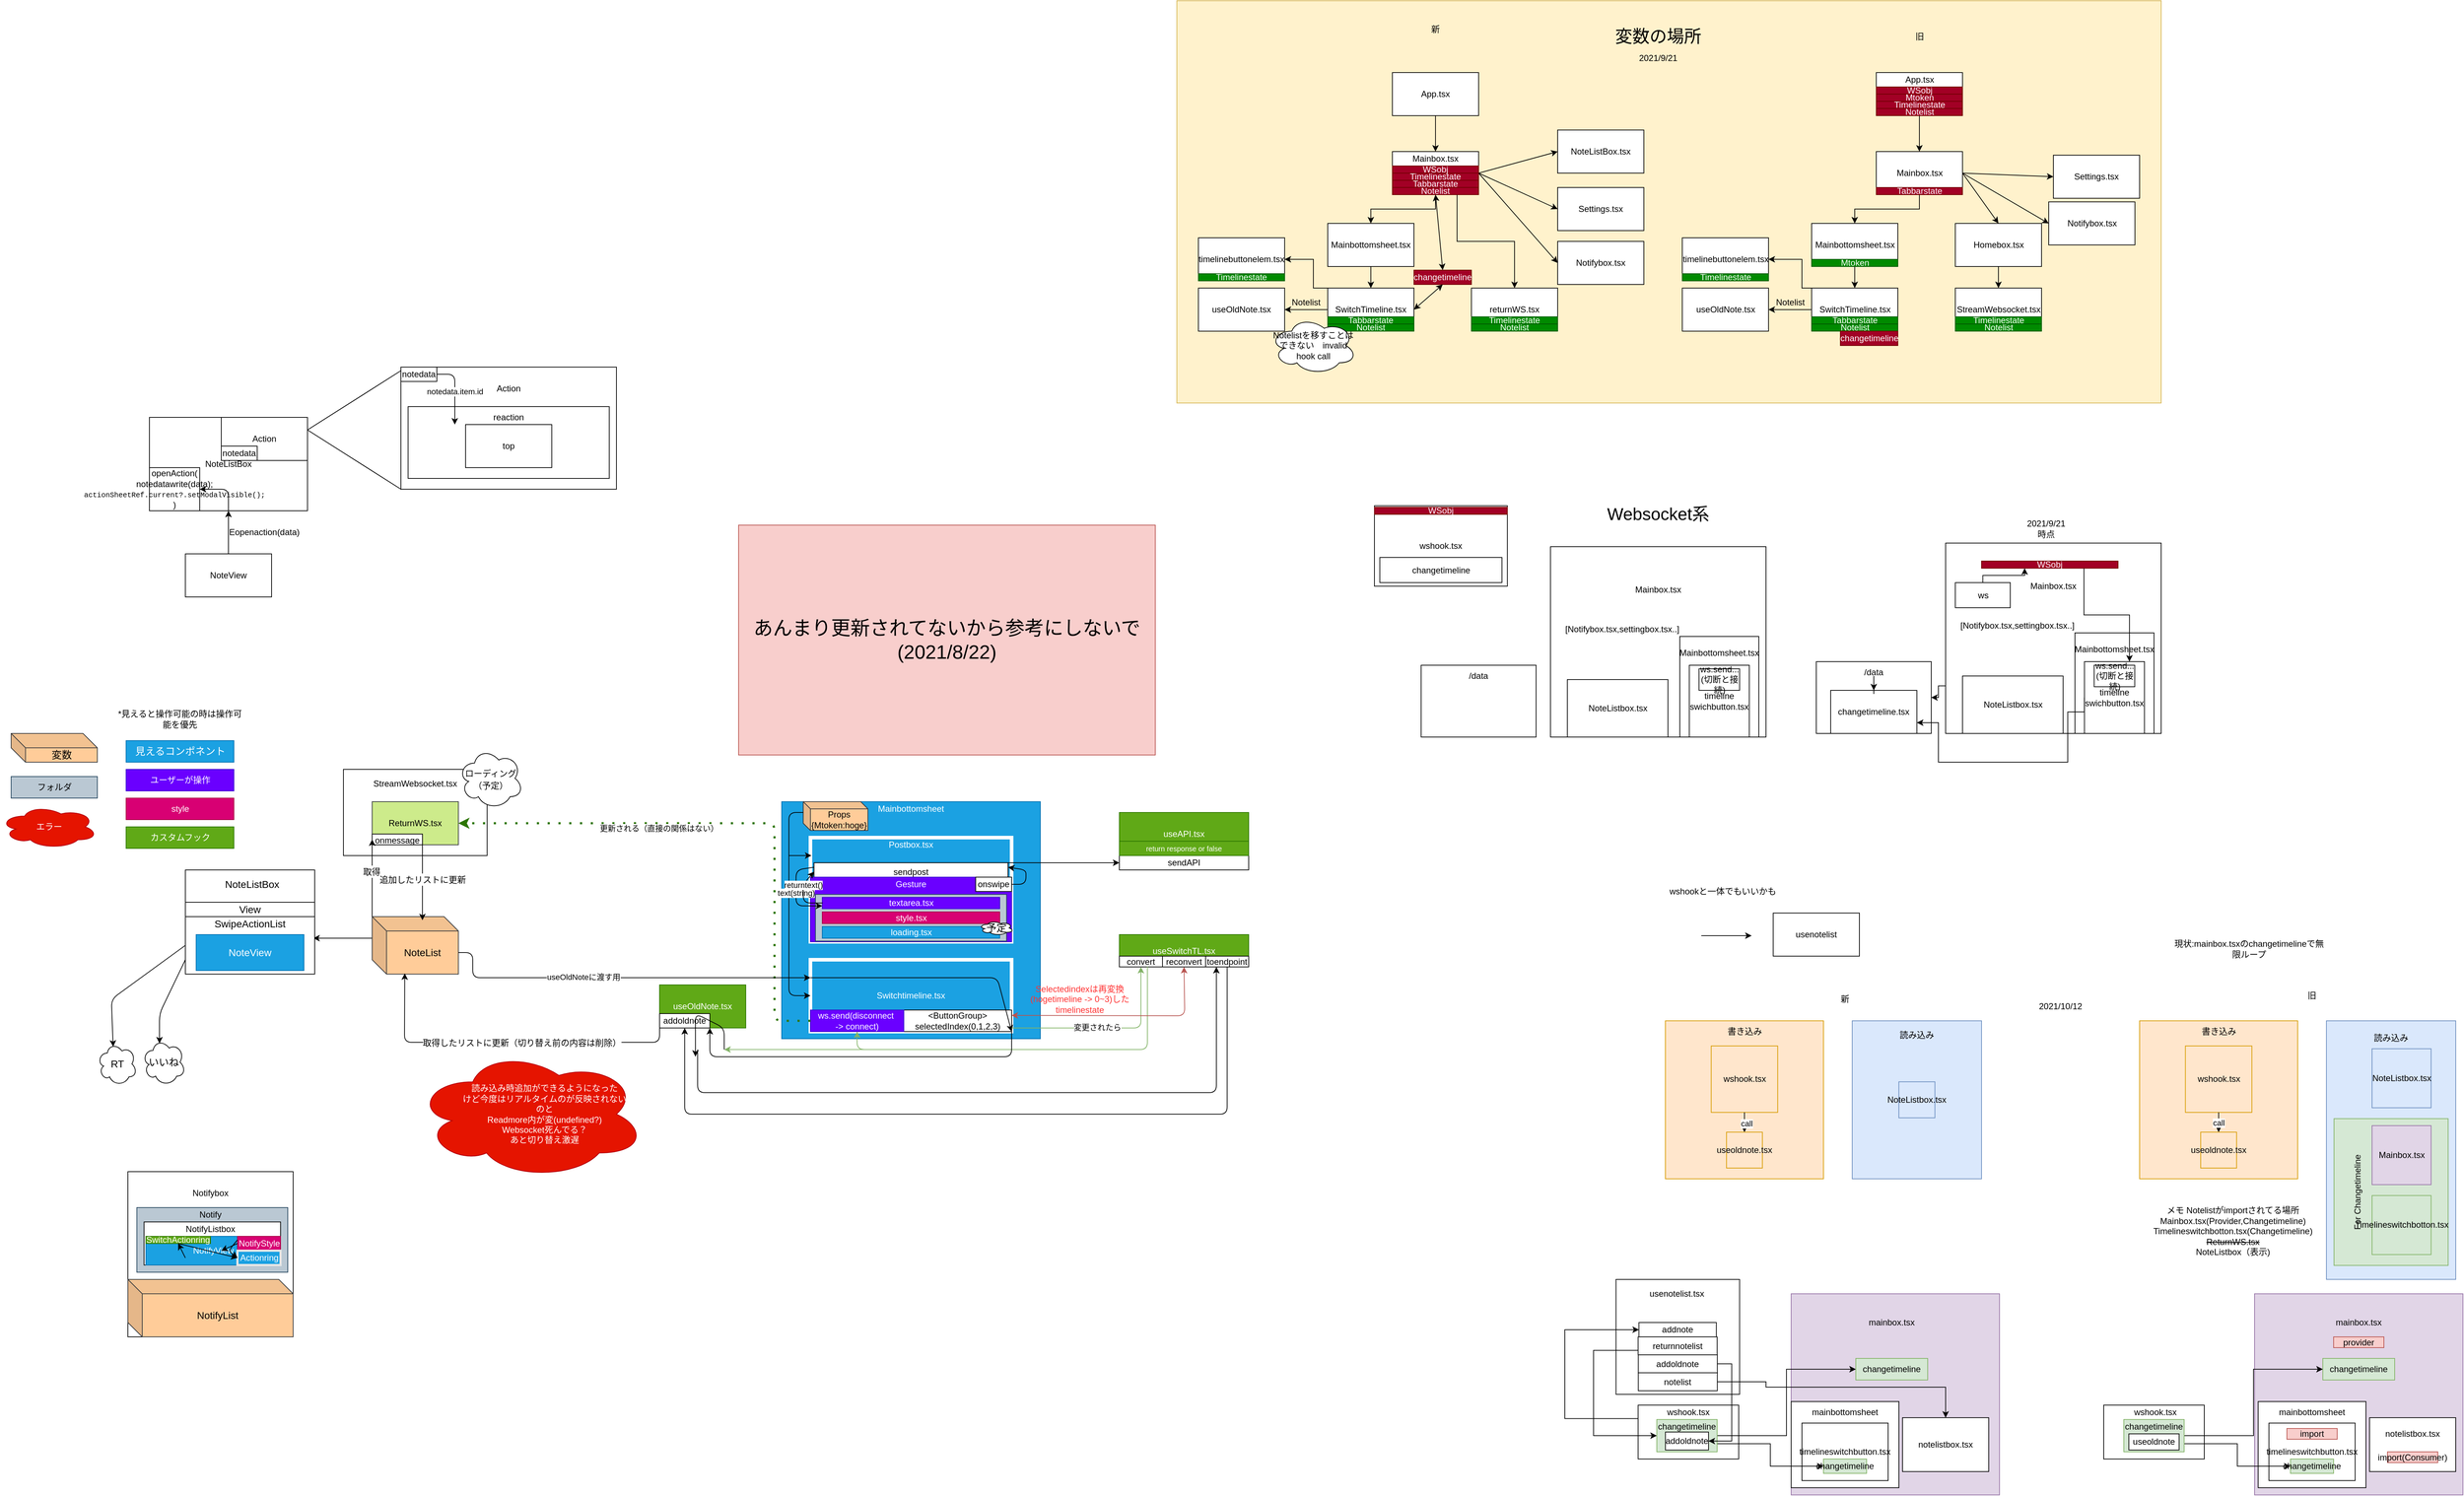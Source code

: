 <mxfile>
    <diagram id="kgpKYQtTHZ0yAKxKKP6v" name="Page-1">
        <mxGraphModel dx="2123" dy="1694" grid="1" gridSize="10" guides="1" tooltips="1" connect="1" arrows="1" fold="1" page="1" pageScale="1" pageWidth="850" pageHeight="1100" math="0" shadow="0">
            <root>
                <mxCell id="0"/>
                <mxCell id="1" parent="0"/>
                <mxCell id="503" value="" style="rounded=0;whiteSpace=wrap;html=1;glass=0;align=center;" parent="1" vertex="1">
                    <mxGeometry x="1531.25" y="790" width="172" height="160" as="geometry"/>
                </mxCell>
                <mxCell id="468" value="" style="rounded=0;whiteSpace=wrap;html=1;glass=0;align=center;fillColor=#e1d5e7;strokeColor=#9673a6;" parent="1" vertex="1">
                    <mxGeometry x="2420" y="810" width="290" height="280" as="geometry"/>
                </mxCell>
                <mxCell id="355" value="" style="rounded=0;whiteSpace=wrap;html=1;" parent="1" vertex="1">
                    <mxGeometry x="1260" y="-65" width="160" height="100" as="geometry"/>
                </mxCell>
                <mxCell id="341" value="" style="rounded=0;whiteSpace=wrap;html=1;" parent="1" vertex="1">
                    <mxGeometry x="1440" y="-230" width="300" height="265" as="geometry"/>
                </mxCell>
                <mxCell id="351" value="" style="rounded=0;whiteSpace=wrap;html=1;" parent="1" vertex="1">
                    <mxGeometry x="1620" y="-105" width="110" height="140" as="geometry"/>
                </mxCell>
                <mxCell id="344" value="" style="rounded=0;whiteSpace=wrap;html=1;" parent="1" vertex="1">
                    <mxGeometry x="1463.5" y="-45" width="140" height="80" as="geometry"/>
                </mxCell>
                <mxCell id="340" value="" style="rounded=0;whiteSpace=wrap;html=1;fillColor=#fff2cc;strokeColor=#d6b656;" parent="1" vertex="1">
                    <mxGeometry x="920" y="-990" width="1370" height="560" as="geometry"/>
                </mxCell>
                <mxCell id="136" value="" style="whiteSpace=wrap;html=1;aspect=fixed;" parent="1" vertex="1">
                    <mxGeometry x="-540" y="640" width="230" height="230" as="geometry"/>
                </mxCell>
                <mxCell id="EchnxL360Gzji8mLbnqo-2" value="useOldNote.tsx" style="whiteSpace=wrap;html=1;fillColor=#60a917;strokeColor=#2D7600;fontColor=#ffffff;" parent="1" vertex="1">
                    <mxGeometry x="200" y="380" width="120" height="60" as="geometry"/>
                </mxCell>
                <mxCell id="11" value="" style="group;" parent="1" vertex="1" connectable="0">
                    <mxGeometry x="840" y="310" width="180" height="45" as="geometry"/>
                </mxCell>
                <mxCell id="8" value="useSwitchTL.tsx" style="whiteSpace=wrap;html=1;fillColor=#60a917;strokeColor=#2D7600;fontColor=#ffffff;" parent="11" vertex="1">
                    <mxGeometry width="180" height="45" as="geometry"/>
                </mxCell>
                <mxCell id="9" value="convert" style="whiteSpace=wrap;html=1;" parent="11" vertex="1">
                    <mxGeometry y="30" width="60" height="15" as="geometry"/>
                </mxCell>
                <mxCell id="10" value="reconvert" style="whiteSpace=wrap;html=1;" parent="11" vertex="1">
                    <mxGeometry x="60" y="30" width="60" height="15" as="geometry"/>
                </mxCell>
                <mxCell id="65" value="toendpoint" style="whiteSpace=wrap;html=1;" parent="11" vertex="1">
                    <mxGeometry x="120" y="30" width="60" height="15" as="geometry"/>
                </mxCell>
                <mxCell id="14" value="" style="group;" parent="1" vertex="1" connectable="0">
                    <mxGeometry x="410" y="335" width="320" height="120" as="geometry"/>
                </mxCell>
                <mxCell id="78" value="" style="whiteSpace=wrap;html=1;fillColor=#1ba1e2;strokeColor=#006EAF;fontColor=#ffffff;" parent="14" vertex="1">
                    <mxGeometry x="-40" y="-210" width="360" height="330" as="geometry"/>
                </mxCell>
                <mxCell id="3" value="Switchtimeline.tsx" style="whiteSpace=wrap;html=1;fillColor=#1ba1e2;fontColor=#ffffff;strokeColor=#FFFFFF;strokeWidth=5;" parent="14" vertex="1">
                    <mxGeometry y="10" width="280" height="100" as="geometry"/>
                </mxCell>
                <mxCell id="13" value="&amp;lt;ButtonGroup&amp;gt;&lt;br&gt;selectedIndex(0,1,2,3)" style="whiteSpace=wrap;html=1;" parent="14" vertex="1">
                    <mxGeometry x="130" y="80" width="150" height="30" as="geometry"/>
                </mxCell>
                <mxCell id="16" value="ws.send(disconnect&amp;nbsp;&lt;br&gt;-&amp;gt; connect)" style="whiteSpace=wrap;html=1;fillColor=#6a00ff;strokeColor=#3700CC;fontColor=#ffffff;" parent="14" vertex="1">
                    <mxGeometry y="80" width="130" height="30" as="geometry"/>
                </mxCell>
                <mxCell id="77" value="" style="whiteSpace=wrap;html=1;fillColor=#1ba1e2;fontColor=#ffffff;strokeWidth=5;strokeColor=#FFFFFF;" parent="14" vertex="1">
                    <mxGeometry y="-160" width="280" height="145" as="geometry"/>
                </mxCell>
                <mxCell id="107" value="sendpost" style="whiteSpace=wrap;html=1;" parent="14" vertex="1">
                    <mxGeometry x="5" y="-125" width="270" height="25" as="geometry"/>
                </mxCell>
                <mxCell id="80" value="&lt;font color=&quot;#ffffff&quot;&gt;Mainbottomsheet&lt;/font&gt;" style="text;html=1;strokeColor=none;fillColor=none;align=center;verticalAlign=middle;whiteSpace=wrap;" parent="14" vertex="1">
                    <mxGeometry x="120" y="-210" width="40" height="20" as="geometry"/>
                </mxCell>
                <mxCell id="117" value="&lt;span&gt;Props&lt;/span&gt;&lt;br&gt;&lt;span&gt;{Mtoken:hoge}&lt;/span&gt;" style="shape=cube;whiteSpace=wrap;html=1;boundedLbl=1;backgroundOutline=1;darkOpacity=0.05;darkOpacity2=0.1;size=10;fillColor=#ffcc99;strokeColor=#36393d;" parent="14" vertex="1">
                    <mxGeometry x="-10" y="-210" width="90" height="40" as="geometry"/>
                </mxCell>
                <mxCell id="118" value="" style="endArrow=classic;html=1;exitX=0;exitY=0;exitDx=0;exitDy=15;exitPerimeter=0;entryX=0;entryY=0.5;entryDx=0;entryDy=0;fillColor=#fa6800;" parent="14" source="117" target="3" edge="1">
                    <mxGeometry width="50" height="50" relative="1" as="geometry">
                        <mxPoint x="-50" y="-45" as="sourcePoint"/>
                        <mxPoint x="-130" y="-25" as="targetPoint"/>
                        <Array as="points">
                            <mxPoint x="-30" y="-195"/>
                            <mxPoint x="-30" y="60"/>
                        </Array>
                    </mxGeometry>
                </mxCell>
                <mxCell id="130" value="" style="endArrow=classic;html=1;exitX=0;exitY=0.25;exitDx=0;exitDy=0;entryX=1;entryY=1;entryDx=0;entryDy=0;" parent="14" source="3" target="13" edge="1">
                    <mxGeometry width="50" height="50" relative="1" as="geometry">
                        <mxPoint x="30" y="345" as="sourcePoint"/>
                        <mxPoint x="80" y="295" as="targetPoint"/>
                        <Array as="points">
                            <mxPoint x="120" y="35"/>
                            <mxPoint x="260" y="35"/>
                        </Array>
                    </mxGeometry>
                </mxCell>
                <mxCell id="15" value="" style="endArrow=classic;html=1;entryX=0.5;entryY=1;entryDx=0;entryDy=0;exitX=1;exitY=0.833;exitDx=0;exitDy=0;fillColor=#d5e8d4;strokeColor=#82b366;gradientColor=#97d077;exitPerimeter=0;" parent="1" source="13" target="9" edge="1">
                    <mxGeometry width="50" height="50" relative="1" as="geometry">
                        <mxPoint x="400" y="330" as="sourcePoint"/>
                        <mxPoint x="450" y="280" as="targetPoint"/>
                        <Array as="points">
                            <mxPoint x="870" y="440"/>
                        </Array>
                    </mxGeometry>
                </mxCell>
                <mxCell id="26" value="変更されたら" style="edgeLabel;html=1;align=center;verticalAlign=middle;resizable=0;points=[];" parent="15" vertex="1" connectable="0">
                    <mxGeometry x="-0.102" y="1" relative="1" as="geometry">
                        <mxPoint as="offset"/>
                    </mxGeometry>
                </mxCell>
                <mxCell id="17" value="" style="endArrow=classic;html=1;exitX=0.65;exitY=0.951;exitDx=0;exitDy=0;exitPerimeter=0;entryX=0.5;entryY=1;entryDx=0;entryDy=0;fillColor=#d5e8d4;strokeColor=#82b366;gradientColor=#97d077;" parent="1" source="9" target="16" edge="1">
                    <mxGeometry width="50" height="50" relative="1" as="geometry">
                        <mxPoint x="400" y="330" as="sourcePoint"/>
                        <mxPoint x="450" y="280" as="targetPoint"/>
                        <Array as="points">
                            <mxPoint x="879" y="470"/>
                            <mxPoint x="475" y="470"/>
                        </Array>
                    </mxGeometry>
                </mxCell>
                <mxCell id="19" value="" style="endArrow=classic;startArrow=classic;html=1;entryX=0.5;entryY=1;entryDx=0;entryDy=0;exitX=1;exitY=0.25;exitDx=0;exitDy=0;fillColor=#f8cecc;strokeColor=#b85450;gradientColor=#ea6b66;" parent="1" source="13" target="10" edge="1">
                    <mxGeometry width="50" height="50" relative="1" as="geometry">
                        <mxPoint x="691" y="400.0" as="sourcePoint"/>
                        <mxPoint x="931" y="355.0" as="targetPoint"/>
                        <Array as="points">
                            <mxPoint x="931" y="423"/>
                        </Array>
                    </mxGeometry>
                </mxCell>
                <mxCell id="20" value="Selectedindexは再変換(hogetimeline -&amp;gt; 0~3)したtimelinestate" style="text;html=1;align=center;verticalAlign=middle;whiteSpace=wrap;fontColor=#FF3333;" parent="1" vertex="1">
                    <mxGeometry x="710" y="390" width="150" height="20" as="geometry"/>
                </mxCell>
                <mxCell id="28" value="" style="endArrow=classic;html=1;gradientColor=#97d077;fillColor=#d5e8d4;strokeColor=#82b366;" parent="1" edge="1">
                    <mxGeometry width="50" height="50" relative="1" as="geometry">
                        <mxPoint x="490" y="470" as="sourcePoint"/>
                        <mxPoint x="290" y="470" as="targetPoint"/>
                        <Array as="points"/>
                    </mxGeometry>
                </mxCell>
                <mxCell id="32" value="" style="group;" parent="1" vertex="1" connectable="0">
                    <mxGeometry x="-240" y="130" width="250" height="120" as="geometry"/>
                </mxCell>
                <mxCell id="33" value="" style="group;" parent="32" vertex="1" connectable="0">
                    <mxGeometry y="-50" width="250" height="120" as="geometry"/>
                </mxCell>
                <mxCell id="71" value="" style="group;" parent="33" vertex="1" connectable="0">
                    <mxGeometry y="-30" width="250" height="150" as="geometry"/>
                </mxCell>
                <mxCell id="30" value="" style="whiteSpace=wrap;html=1;" parent="71" vertex="1">
                    <mxGeometry y="30" width="200" height="120" as="geometry"/>
                </mxCell>
                <mxCell id="29" value="ReturnWS.tsx" style="whiteSpace=wrap;html=1;fillColor=#cdeb8b;strokeColor=#36393d;" parent="71" vertex="1">
                    <mxGeometry x="40" y="75" width="120" height="60" as="geometry"/>
                </mxCell>
                <mxCell id="31" value="StreamWebsocket.tsx" style="text;html=1;strokeColor=none;fillColor=none;align=center;verticalAlign=middle;whiteSpace=wrap;" parent="71" vertex="1">
                    <mxGeometry x="80" y="40" width="40" height="20" as="geometry"/>
                </mxCell>
                <mxCell id="36" value="&lt;font style=&quot;font-size: 12px&quot;&gt;onmessage&lt;/font&gt;" style="whiteSpace=wrap;html=1;fontSize=14;fontColor=#000000;" parent="71" vertex="1">
                    <mxGeometry x="40" y="120" width="70" height="15" as="geometry"/>
                </mxCell>
                <mxCell id="49" value="&lt;font style=&quot;font-size: 12px&quot;&gt;ローディング（予定）&lt;/font&gt;" style="ellipse;shape=cloud;whiteSpace=wrap;html=1;fontSize=14;fontColor=#000000;align=center;" parent="71" vertex="1">
                    <mxGeometry x="160" width="90" height="85" as="geometry"/>
                </mxCell>
                <mxCell id="298" style="edgeStyle=orthogonalEdgeStyle;rounded=0;orthogonalLoop=1;jettySize=auto;html=1;exitX=0;exitY=0;exitDx=0;exitDy=30;exitPerimeter=0;entryX=0.989;entryY=0.375;entryDx=0;entryDy=0;entryPerimeter=0;" parent="1" source="34" target="54" edge="1">
                    <mxGeometry relative="1" as="geometry"/>
                </mxCell>
                <mxCell id="34" value="NoteList" style="shape=cube;whiteSpace=wrap;html=1;boundedLbl=1;backgroundOutline=1;darkOpacity=0.05;darkOpacity2=0.1;fillColor=#ffcc99;strokeColor=#36393d;fontSize=14;" parent="1" vertex="1">
                    <mxGeometry x="-200" y="285" width="120" height="80" as="geometry"/>
                </mxCell>
                <mxCell id="37" value="" style="endArrow=classic;html=1;fontSize=14;fontColor=#000000;exitX=0;exitY=0;exitDx=0;exitDy=0;exitPerimeter=0;entryX=0;entryY=0.5;entryDx=0;entryDy=0;" parent="1" source="34" target="36" edge="1">
                    <mxGeometry width="50" height="50" relative="1" as="geometry">
                        <mxPoint x="270" y="400" as="sourcePoint"/>
                        <mxPoint x="320" y="350" as="targetPoint"/>
                        <Array as="points"/>
                    </mxGeometry>
                </mxCell>
                <mxCell id="39" value="&lt;font style=&quot;font-size: 12px&quot;&gt;取得&lt;/font&gt;" style="edgeLabel;html=1;align=center;verticalAlign=middle;resizable=0;points=[];fontSize=14;fontColor=#000000;" parent="37" vertex="1" connectable="0">
                    <mxGeometry x="0.182" y="1" relative="1" as="geometry">
                        <mxPoint as="offset"/>
                    </mxGeometry>
                </mxCell>
                <mxCell id="38" value="" style="endArrow=classic;html=1;fontSize=14;fontColor=#000000;exitX=1;exitY=1;exitDx=0;exitDy=0;entryX=0.583;entryY=0.063;entryDx=0;entryDy=0;entryPerimeter=0;" parent="1" source="36" target="34" edge="1">
                    <mxGeometry width="50" height="50" relative="1" as="geometry">
                        <mxPoint x="270" y="400" as="sourcePoint"/>
                        <mxPoint x="320" y="350" as="targetPoint"/>
                        <Array as="points"/>
                    </mxGeometry>
                </mxCell>
                <mxCell id="40" value="&lt;font style=&quot;font-size: 12px&quot;&gt;追加したリストに更新&lt;/font&gt;" style="edgeLabel;html=1;align=center;verticalAlign=middle;resizable=0;points=[];fontSize=14;fontColor=#000000;" parent="38" vertex="1" connectable="0">
                    <mxGeometry x="-0.098" relative="1" as="geometry">
                        <mxPoint as="offset"/>
                    </mxGeometry>
                </mxCell>
                <mxCell id="43" value="" style="endArrow=classic;html=1;fontSize=14;fontColor=#000000;exitX=0;exitY=1;exitDx=0;exitDy=0;entryX=0.378;entryY=0.987;entryDx=0;entryDy=0;entryPerimeter=0;" parent="1" source="47" target="34" edge="1">
                    <mxGeometry width="50" height="50" relative="1" as="geometry">
                        <mxPoint x="125" y="540" as="sourcePoint"/>
                        <mxPoint x="-190" y="550" as="targetPoint"/>
                        <Array as="points">
                            <mxPoint x="200" y="460"/>
                            <mxPoint x="-155" y="460"/>
                        </Array>
                    </mxGeometry>
                </mxCell>
                <mxCell id="44" value="&lt;font style=&quot;font-size: 12px&quot;&gt;取得したリストに更新（切り替え前の内容は削除）&lt;/font&gt;" style="edgeLabel;html=1;align=center;verticalAlign=middle;resizable=0;points=[];fontSize=14;fontColor=#000000;" parent="43" vertex="1" connectable="0">
                    <mxGeometry x="-0.098" relative="1" as="geometry">
                        <mxPoint as="offset"/>
                    </mxGeometry>
                </mxCell>
                <mxCell id="47" value="addoldnote" style="whiteSpace=wrap;html=1;" parent="1" vertex="1">
                    <mxGeometry x="200" y="420" width="70" height="20" as="geometry"/>
                </mxCell>
                <mxCell id="51" value="" style="whiteSpace=wrap;html=1;fontSize=14;align=center;" parent="1" vertex="1">
                    <mxGeometry x="-460" y="220" width="180" height="145" as="geometry"/>
                </mxCell>
                <mxCell id="52" value="見えるコンポネント" style="whiteSpace=wrap;html=1;fontSize=14;fontColor=#ffffff;align=center;fillColor=#1ba1e2;strokeColor=#006EAF;" parent="1" vertex="1">
                    <mxGeometry x="-542.5" y="40" width="150" height="30" as="geometry"/>
                </mxCell>
                <mxCell id="53" value="変数" style="shape=cube;whiteSpace=wrap;html=1;boundedLbl=1;backgroundOutline=1;darkOpacity=0.05;darkOpacity2=0.1;fillColor=#ffcc99;strokeColor=#36393d;fontSize=14;" parent="1" vertex="1">
                    <mxGeometry x="-702.5" y="30" width="120" height="40" as="geometry"/>
                </mxCell>
                <mxCell id="54" value="" style="whiteSpace=wrap;html=1;fontSize=14;fontColor=#000000;align=center;" parent="1" vertex="1">
                    <mxGeometry x="-460" y="285" width="180" height="80" as="geometry"/>
                </mxCell>
                <mxCell id="55" value="NoteView" style="whiteSpace=wrap;html=1;fontSize=14;fontColor=#ffffff;align=center;fillColor=#1ba1e2;strokeColor=#006EAF;" parent="1" vertex="1">
                    <mxGeometry x="-445" y="310" width="150" height="50" as="geometry"/>
                </mxCell>
                <mxCell id="56" value="SwipeActionList" style="text;html=1;strokeColor=none;fillColor=none;align=center;verticalAlign=middle;whiteSpace=wrap;fontSize=14;fontColor=#000000;" parent="1" vertex="1">
                    <mxGeometry x="-390" y="285" width="40" height="20" as="geometry"/>
                </mxCell>
                <mxCell id="57" value="いいね" style="ellipse;shape=cloud;whiteSpace=wrap;html=1;fontSize=14;fontColor=#000000;align=center;" parent="1" vertex="1">
                    <mxGeometry x="-520" y="455" width="60" height="65" as="geometry"/>
                </mxCell>
                <mxCell id="58" value="RT" style="ellipse;shape=cloud;whiteSpace=wrap;html=1;fontSize=14;fontColor=#000000;align=center;" parent="1" vertex="1">
                    <mxGeometry x="-582.5" y="460" width="55" height="60" as="geometry"/>
                </mxCell>
                <mxCell id="59" value="" style="endArrow=classic;html=1;fontSize=14;fontColor=#000000;exitX=0;exitY=0.75;exitDx=0;exitDy=0;entryX=0.4;entryY=0.1;entryDx=0;entryDy=0;entryPerimeter=0;" parent="1" source="54" target="57" edge="1">
                    <mxGeometry width="50" height="50" relative="1" as="geometry">
                        <mxPoint x="-290" y="400" as="sourcePoint"/>
                        <mxPoint x="-240" y="350" as="targetPoint"/>
                        <Array as="points">
                            <mxPoint x="-496" y="420"/>
                        </Array>
                    </mxGeometry>
                </mxCell>
                <mxCell id="60" value="" style="endArrow=classic;html=1;fontSize=14;fontColor=#000000;exitX=0;exitY=0.5;exitDx=0;exitDy=0;entryX=0.4;entryY=0.1;entryDx=0;entryDy=0;entryPerimeter=0;" parent="1" source="54" target="58" edge="1">
                    <mxGeometry width="50" height="50" relative="1" as="geometry">
                        <mxPoint x="-290" y="400" as="sourcePoint"/>
                        <mxPoint x="-240" y="350" as="targetPoint"/>
                        <Array as="points">
                            <mxPoint x="-563" y="400"/>
                        </Array>
                    </mxGeometry>
                </mxCell>
                <mxCell id="61" value="NoteListBox" style="text;html=1;strokeColor=none;fillColor=none;align=center;verticalAlign=middle;whiteSpace=wrap;fontSize=14;fontColor=#000000;" parent="1" vertex="1">
                    <mxGeometry x="-387.5" y="230" width="40" height="20" as="geometry"/>
                </mxCell>
                <mxCell id="63" value="View" style="whiteSpace=wrap;html=1;fontSize=14;fontColor=#000000;align=center;" parent="1" vertex="1">
                    <mxGeometry x="-460" y="265" width="180" height="20" as="geometry"/>
                </mxCell>
                <mxCell id="67" value="" style="endArrow=classic;html=1;fontSize=14;fontColor=#FF3333;exitX=0.5;exitY=1;exitDx=0;exitDy=0;entryX=0.5;entryY=1;entryDx=0;entryDy=0;" parent="1" source="65" target="47" edge="1">
                    <mxGeometry width="50" height="50" relative="1" as="geometry">
                        <mxPoint x="1080" y="390" as="sourcePoint"/>
                        <mxPoint x="990" y="500" as="targetPoint"/>
                        <Array as="points">
                            <mxPoint x="990" y="560"/>
                            <mxPoint x="235" y="560"/>
                        </Array>
                    </mxGeometry>
                </mxCell>
                <mxCell id="68" value="" style="endArrow=classic;html=1;fontSize=14;fontColor=#FF3333;entryX=0.25;entryY=1;entryDx=0;entryDy=0;" parent="1" target="65" edge="1">
                    <mxGeometry width="50" height="50" relative="1" as="geometry">
                        <mxPoint x="253" y="470" as="sourcePoint"/>
                        <mxPoint x="950" y="435" as="targetPoint"/>
                        <Array as="points">
                            <mxPoint x="253" y="530"/>
                            <mxPoint x="975" y="530"/>
                        </Array>
                    </mxGeometry>
                </mxCell>
                <mxCell id="69" value="" style="endArrow=classic;html=1;fontSize=14;fontColor=#FF3333;" parent="1" edge="1">
                    <mxGeometry width="50" height="50" relative="1" as="geometry">
                        <mxPoint x="290" y="470" as="sourcePoint"/>
                        <mxPoint x="250" y="480" as="targetPoint"/>
                        <Array as="points">
                            <mxPoint x="290" y="440"/>
                            <mxPoint x="250" y="420"/>
                        </Array>
                    </mxGeometry>
                </mxCell>
                <mxCell id="73" value="" style="endArrow=classic;html=1;dashed=1;dashPattern=1 4;exitX=0;exitY=0.5;exitDx=0;exitDy=0;entryX=1;entryY=0.5;entryDx=0;entryDy=0;fillColor=#60a917;strokeColor=#2D7600;strokeWidth=3;" parent="1" source="16" target="29" edge="1">
                    <mxGeometry width="50" height="50" relative="1" as="geometry">
                        <mxPoint x="230" y="290" as="sourcePoint"/>
                        <mxPoint x="280" y="240" as="targetPoint"/>
                        <Array as="points">
                            <mxPoint x="360" y="430"/>
                            <mxPoint x="360" y="155"/>
                        </Array>
                    </mxGeometry>
                </mxCell>
                <mxCell id="75" value="更新される（直接の関係はない）" style="edgeLabel;html=1;align=center;verticalAlign=middle;resizable=0;points=[];" parent="73" vertex="1" connectable="0">
                    <mxGeometry x="0.272" y="7" relative="1" as="geometry">
                        <mxPoint as="offset"/>
                    </mxGeometry>
                </mxCell>
                <mxCell id="76" value="ユーザーが操作" style="whiteSpace=wrap;html=1;fillColor=#6a00ff;strokeColor=#3700CC;fontColor=#ffffff;" parent="1" vertex="1">
                    <mxGeometry x="-542.5" y="80" width="150" height="30" as="geometry"/>
                </mxCell>
                <mxCell id="81" value="フォルダ" style="whiteSpace=wrap;html=1;strokeColor=#23445d;strokeWidth=1;fillColor=#bac8d3;" parent="1" vertex="1">
                    <mxGeometry x="-702.5" y="90" width="120" height="30" as="geometry"/>
                </mxCell>
                <mxCell id="91" value="style" style="whiteSpace=wrap;html=1;strokeColor=#A50040;strokeWidth=1;fillColor=#d80073;fontColor=#ffffff;" parent="1" vertex="1">
                    <mxGeometry x="-542.5" y="120" width="150" height="30" as="geometry"/>
                </mxCell>
                <mxCell id="100" value="" style="whiteSpace=wrap;html=1;strokeColor=#3700CC;strokeWidth=1;fillColor=#6a00ff;fontColor=#ffffff;" parent="1" vertex="1">
                    <mxGeometry x="410" y="230" width="280" height="90" as="geometry"/>
                </mxCell>
                <mxCell id="101" value="" style="group;" parent="1" vertex="1" connectable="0">
                    <mxGeometry x="360" y="250" width="285" height="65" as="geometry"/>
                </mxCell>
                <mxCell id="103" value="" style="group;" parent="101" vertex="1" connectable="0">
                    <mxGeometry x="57.0" y="4.062" width="275.5" height="65" as="geometry"/>
                </mxCell>
                <mxCell id="86" value="" style="whiteSpace=wrap;html=1;strokeColor=#23445d;strokeWidth=1;fillColor=#bac8d3;" parent="103" vertex="1">
                    <mxGeometry width="266" height="65" as="geometry"/>
                </mxCell>
                <mxCell id="88" value="loading.tsx" style="whiteSpace=wrap;html=1;strokeColor=#006EAF;strokeWidth=1;fillColor=#1ba1e2;fontColor=#ffffff;" parent="103" vertex="1">
                    <mxGeometry x="9.507" y="44.688" width="246.993" height="16.25" as="geometry"/>
                </mxCell>
                <mxCell id="89" value="textarea.tsx" style="whiteSpace=wrap;html=1;strokeColor=#3700CC;strokeWidth=1;fillColor=#6a00ff;fontColor=#ffffff;" parent="103" vertex="1">
                    <mxGeometry x="9.5" y="4.06" width="247" height="15.94" as="geometry"/>
                </mxCell>
                <mxCell id="90" value="style.tsx" style="whiteSpace=wrap;html=1;strokeColor=#A50040;strokeWidth=1;fillColor=#d80073;fontColor=#ffffff;" parent="103" vertex="1">
                    <mxGeometry x="9.5" y="24.375" width="247.0" height="16.25" as="geometry"/>
                </mxCell>
                <mxCell id="93" value="予定" style="ellipse;shape=cloud;whiteSpace=wrap;html=1;fontSize=14;fontColor=#000000;align=center;" parent="103" vertex="1">
                    <mxGeometry x="228.0" y="36.562" width="47.5" height="20.312" as="geometry"/>
                </mxCell>
                <mxCell id="97" value="" style="endArrow=classic;html=1;strokeWidth=1;entryX=0;entryY=0.75;entryDx=0;entryDy=0;exitX=0;exitY=0.25;exitDx=0;exitDy=0;" parent="1" source="107" target="89" edge="1">
                    <mxGeometry width="50" height="50" relative="1" as="geometry">
                        <mxPoint x="410" y="220" as="sourcePoint"/>
                        <mxPoint x="370" y="255" as="targetPoint"/>
                        <Array as="points">
                            <mxPoint x="390" y="220"/>
                            <mxPoint x="390" y="270"/>
                        </Array>
                    </mxGeometry>
                </mxCell>
                <mxCell id="99" value="text(string)" style="edgeLabel;html=1;align=center;verticalAlign=middle;resizable=0;points=[];" parent="97" vertex="1" connectable="0">
                    <mxGeometry x="0.24" relative="1" as="geometry">
                        <mxPoint y="-12.13" as="offset"/>
                    </mxGeometry>
                </mxCell>
                <mxCell id="106" value="&lt;font color=&quot;#ffffff&quot;&gt;Gesture&lt;/font&gt;" style="text;html=1;align=center;verticalAlign=middle;whiteSpace=wrap;" parent="1" vertex="1">
                    <mxGeometry x="530" y="230" width="40" height="20" as="geometry"/>
                </mxCell>
                <mxCell id="105" value="&lt;font color=&quot;#ffffff&quot;&gt;Postbox.tsx&lt;/font&gt;" style="text;html=1;strokeColor=none;fillColor=none;align=center;verticalAlign=middle;whiteSpace=wrap;" parent="1" vertex="1">
                    <mxGeometry x="530" y="175" width="40" height="20" as="geometry"/>
                </mxCell>
                <mxCell id="108" value="onswipe" style="whiteSpace=wrap;html=1;" parent="1" vertex="1">
                    <mxGeometry x="640" y="230" width="50" height="20" as="geometry"/>
                </mxCell>
                <mxCell id="109" value="" style="endArrow=classic;html=1;exitX=1;exitY=0.5;exitDx=0;exitDy=0;entryX=1;entryY=0.25;entryDx=0;entryDy=0;" parent="1" source="108" target="107" edge="1">
                    <mxGeometry width="50" height="50" relative="1" as="geometry">
                        <mxPoint x="570" y="240" as="sourcePoint"/>
                        <mxPoint x="690" y="216" as="targetPoint"/>
                        <Array as="points">
                            <mxPoint x="710" y="240"/>
                            <mxPoint x="710" y="220"/>
                        </Array>
                    </mxGeometry>
                </mxCell>
                <mxCell id="110" value="*見えると操作可能の時は操作可能を優先" style="text;html=1;strokeColor=none;fillColor=none;align=center;verticalAlign=middle;whiteSpace=wrap;" parent="1" vertex="1">
                    <mxGeometry x="-555" width="175" height="20" as="geometry"/>
                </mxCell>
                <mxCell id="95" value="" style="endArrow=classic;html=1;strokeWidth=1;entryX=0;entryY=0.5;entryDx=0;entryDy=0;" parent="1" target="107" edge="1">
                    <mxGeometry width="50" height="50" relative="1" as="geometry">
                        <mxPoint x="427" y="266" as="sourcePoint"/>
                        <mxPoint x="410" y="220" as="targetPoint"/>
                        <Array as="points">
                            <mxPoint x="400" y="266"/>
                            <mxPoint x="400" y="240"/>
                        </Array>
                    </mxGeometry>
                </mxCell>
                <mxCell id="98" value="returntext()" style="edgeLabel;html=1;align=center;verticalAlign=middle;resizable=0;points=[];" parent="95" vertex="1" connectable="0">
                    <mxGeometry x="-0.134" y="-1" relative="1" as="geometry">
                        <mxPoint x="-1" y="-19.47" as="offset"/>
                    </mxGeometry>
                </mxCell>
                <mxCell id="111" value="useAPI.tsx" style="whiteSpace=wrap;html=1;fillColor=#60a917;strokeColor=#2D7600;fontColor=#ffffff;" parent="1" vertex="1">
                    <mxGeometry x="840" y="140" width="180" height="60" as="geometry"/>
                </mxCell>
                <mxCell id="112" value="sendAPI" style="whiteSpace=wrap;html=1;gradientColor=none;" parent="1" vertex="1">
                    <mxGeometry x="840" y="200" width="180" height="20" as="geometry"/>
                </mxCell>
                <mxCell id="114" value="&lt;font style=&quot;font-size: 10px&quot;&gt;return response or false&lt;/font&gt;" style="whiteSpace=wrap;html=1;strokeColor=#2D7600;align=center;fillColor=#60a917;fontColor=#ffffff;" parent="1" vertex="1">
                    <mxGeometry x="840" y="180" width="180" height="20" as="geometry"/>
                </mxCell>
                <mxCell id="113" value="" style="endArrow=classic;html=1;exitX=1;exitY=0;exitDx=0;exitDy=0;entryX=0;entryY=0.5;entryDx=0;entryDy=0;" parent="1" source="107" target="112" edge="1">
                    <mxGeometry width="50" height="50" relative="1" as="geometry">
                        <mxPoint x="720" y="310" as="sourcePoint"/>
                        <mxPoint x="840" y="230" as="targetPoint"/>
                        <Array as="points">
                            <mxPoint x="780" y="210"/>
                        </Array>
                    </mxGeometry>
                </mxCell>
                <mxCell id="115" value="カスタムフック" style="whiteSpace=wrap;html=1;strokeColor=#2D7600;strokeWidth=1;fillColor=#60a917;fontColor=#ffffff;" parent="1" vertex="1">
                    <mxGeometry x="-542.5" y="160" width="150" height="30" as="geometry"/>
                </mxCell>
                <mxCell id="120" value="" style="group;" parent="1" vertex="1" connectable="0">
                    <mxGeometry x="380" y="140" height="255" as="geometry"/>
                </mxCell>
                <mxCell id="119" value="" style="endArrow=classic;html=1;entryX=0.005;entryY=0.172;entryDx=0;entryDy=0;entryPerimeter=0;" parent="120" target="77" edge="1">
                    <mxGeometry width="50" height="50" relative="1" as="geometry">
                        <mxPoint y="60" as="sourcePoint"/>
                        <mxPoint x="-110" y="95" as="targetPoint"/>
                    </mxGeometry>
                </mxCell>
                <mxCell id="124" value="&lt;blockquote style=&quot;margin: 0 0 0 40px ; border: none ; padding: 0px&quot;&gt;読み込み時追加ができるようになった&lt;/blockquote&gt;&lt;blockquote style=&quot;margin: 0 0 0 40px ; border: none ; padding: 0px&quot;&gt;けど今度はリアルタイムのが反映されない&lt;/blockquote&gt;&lt;blockquote style=&quot;margin: 0 0 0 40px ; border: none ; padding: 0px&quot;&gt;のと&lt;/blockquote&gt;&lt;blockquote style=&quot;margin: 0 0 0 40px ; border: none ; padding: 0px&quot;&gt;Readmore内が変(undefined?)&lt;/blockquote&gt;&lt;blockquote style=&quot;margin: 0 0 0 40px ; border: none ; padding: 0px&quot;&gt;Websocket死んでる？&lt;/blockquote&gt;&lt;blockquote style=&quot;margin: 0 0 0 40px ; border: none ; padding: 0px&quot;&gt;あと切り替え激遅&lt;/blockquote&gt;" style="ellipse;shape=cloud;whiteSpace=wrap;html=1;fillColor=#e51400;strokeColor=#B20000;fontColor=#ffffff;" parent="1" vertex="1">
                    <mxGeometry x="-140" y="470" width="320" height="180" as="geometry"/>
                </mxCell>
                <mxCell id="126" value="" style="endArrow=classic;html=1;entryX=0;entryY=0.25;entryDx=0;entryDy=0;" parent="1" target="3" edge="1">
                    <mxGeometry width="50" height="50" relative="1" as="geometry">
                        <mxPoint x="-80" y="335" as="sourcePoint"/>
                        <mxPoint x="330" y="360" as="targetPoint"/>
                        <Array as="points">
                            <mxPoint x="-60" y="335"/>
                            <mxPoint x="-60" y="370"/>
                        </Array>
                    </mxGeometry>
                </mxCell>
                <mxCell id="129" value="useOldNoteに渡す用" style="edgeLabel;html=1;align=center;verticalAlign=middle;resizable=0;points=[];" parent="126" vertex="1" connectable="0">
                    <mxGeometry x="-0.206" y="1" relative="1" as="geometry">
                        <mxPoint as="offset"/>
                    </mxGeometry>
                </mxCell>
                <mxCell id="127" value="" style="endArrow=classic;html=1;exitX=1;exitY=1;exitDx=0;exitDy=0;entryX=1;entryY=1;entryDx=0;entryDy=0;" parent="1" source="3" target="47" edge="1">
                    <mxGeometry width="50" height="50" relative="1" as="geometry">
                        <mxPoint x="650" y="520" as="sourcePoint"/>
                        <mxPoint x="260" y="440" as="targetPoint"/>
                        <Array as="points">
                            <mxPoint x="690" y="480"/>
                            <mxPoint x="340" y="480"/>
                            <mxPoint x="270" y="480"/>
                        </Array>
                    </mxGeometry>
                </mxCell>
                <mxCell id="131" value="エラー" style="ellipse;shape=cloud;whiteSpace=wrap;html=1;fillColor=#e51400;strokeColor=#B20000;fontColor=#ffffff;" parent="1" vertex="1">
                    <mxGeometry x="-717.5" y="130" width="135" height="60" as="geometry"/>
                </mxCell>
                <mxCell id="135" value="NotifyList" style="shape=cube;whiteSpace=wrap;html=1;boundedLbl=1;backgroundOutline=1;darkOpacity=0.05;darkOpacity2=0.1;fillColor=#ffcc99;strokeColor=#36393d;fontSize=14;" parent="1" vertex="1">
                    <mxGeometry x="-540" y="790" width="230" height="80" as="geometry"/>
                </mxCell>
                <mxCell id="137" value="Notifybox" style="text;html=1;strokeColor=none;fillColor=none;align=center;verticalAlign=middle;whiteSpace=wrap;rounded=0;" parent="1" vertex="1">
                    <mxGeometry x="-445" y="660" width="40" height="20" as="geometry"/>
                </mxCell>
                <mxCell id="142" value="" style="whiteSpace=wrap;html=1;strokeColor=#23445d;strokeWidth=1;fillColor=#bac8d3;" parent="1" vertex="1">
                    <mxGeometry x="-527.5" y="690" width="210" height="90" as="geometry"/>
                </mxCell>
                <mxCell id="141" value="Notify" style="text;html=1;strokeColor=none;fillColor=none;align=center;verticalAlign=middle;whiteSpace=wrap;rounded=0;" parent="1" vertex="1">
                    <mxGeometry x="-445" y="690" width="40" height="20" as="geometry"/>
                </mxCell>
                <mxCell id="139" value="" style="rounded=0;whiteSpace=wrap;html=1;" parent="1" vertex="1">
                    <mxGeometry x="-517.5" y="710" width="190" height="60" as="geometry"/>
                </mxCell>
                <mxCell id="143" value="NotifyView" style="rounded=0;whiteSpace=wrap;html=1;fillColor=#1ba1e2;strokeColor=#006EAF;fontColor=#ffffff;" parent="1" vertex="1">
                    <mxGeometry x="-515" y="730" width="187.5" height="40" as="geometry"/>
                </mxCell>
                <mxCell id="144" value="NotifyStyle" style="rounded=0;whiteSpace=wrap;html=1;fillColor=#d80073;strokeColor=#A50040;fontColor=#ffffff;" parent="1" vertex="1">
                    <mxGeometry x="-387.5" y="730" width="60" height="20" as="geometry"/>
                </mxCell>
                <mxCell id="145" value="SwitchActionring" style="rounded=0;whiteSpace=wrap;html=1;fillColor=#60a917;strokeColor=#2D7600;fontColor=#ffffff;" parent="1" vertex="1">
                    <mxGeometry x="-515" y="730" width="90" height="10" as="geometry"/>
                </mxCell>
                <mxCell id="140" value="NotifyListbox" style="text;html=1;strokeColor=none;fillColor=none;align=center;verticalAlign=middle;whiteSpace=wrap;rounded=0;" parent="1" vertex="1">
                    <mxGeometry x="-445" y="710" width="40" height="20" as="geometry"/>
                </mxCell>
                <mxCell id="149" style="edgeStyle=orthogonalEdgeStyle;rounded=0;orthogonalLoop=1;jettySize=auto;html=1;exitX=0;exitY=0;exitDx=0;exitDy=0;" parent="1" source="147" edge="1">
                    <mxGeometry relative="1" as="geometry">
                        <mxPoint x="-387.4" y="750" as="targetPoint"/>
                    </mxGeometry>
                </mxCell>
                <mxCell id="147" value="Actionring" style="rounded=0;whiteSpace=wrap;html=1;fillColor=#1ba1e2;fontColor=#ffffff;strokeColor=#E6E6E6;strokeWidth=3;" parent="1" vertex="1">
                    <mxGeometry x="-387.5" y="750" width="60" height="20" as="geometry"/>
                </mxCell>
                <mxCell id="148" value="" style="endArrow=classic;html=1;entryX=0;entryY=0.5;entryDx=0;entryDy=0;exitX=0;exitY=0.25;exitDx=0;exitDy=0;" parent="1" source="144" target="147" edge="1">
                    <mxGeometry width="50" height="50" relative="1" as="geometry">
                        <mxPoint x="-387.5" y="740" as="sourcePoint"/>
                        <mxPoint x="-407.5" y="750" as="targetPoint"/>
                        <Array as="points">
                            <mxPoint x="-400" y="750"/>
                        </Array>
                    </mxGeometry>
                </mxCell>
                <mxCell id="150" value="" style="endArrow=classic;html=1;exitX=0;exitY=0.5;exitDx=0;exitDy=0;" parent="1" source="144" edge="1">
                    <mxGeometry width="50" height="50" relative="1" as="geometry">
                        <mxPoint x="-377.5" y="745" as="sourcePoint"/>
                        <mxPoint x="-410" y="750" as="targetPoint"/>
                        <Array as="points"/>
                    </mxGeometry>
                </mxCell>
                <mxCell id="151" value="" style="endArrow=classic;html=1;entryX=0.5;entryY=1;entryDx=0;entryDy=0;" parent="1" target="145" edge="1">
                    <mxGeometry width="50" height="50" relative="1" as="geometry">
                        <mxPoint x="-460" y="760" as="sourcePoint"/>
                        <mxPoint x="-420" y="740" as="targetPoint"/>
                    </mxGeometry>
                </mxCell>
                <mxCell id="152" value="" style="endArrow=classic;html=1;entryX=0;entryY=0.5;entryDx=0;entryDy=0;exitX=0.5;exitY=1;exitDx=0;exitDy=0;" parent="1" source="145" target="147" edge="1">
                    <mxGeometry width="50" height="50" relative="1" as="geometry">
                        <mxPoint x="-440" y="770" as="sourcePoint"/>
                        <mxPoint x="-390" y="720" as="targetPoint"/>
                    </mxGeometry>
                </mxCell>
                <mxCell id="157" style="edgeStyle=orthogonalEdgeStyle;rounded=0;orthogonalLoop=1;jettySize=auto;html=1;exitX=0.5;exitY=1;exitDx=0;exitDy=0;entryX=0.5;entryY=0;entryDx=0;entryDy=0;" parent="1" source="153" target="156" edge="1">
                    <mxGeometry relative="1" as="geometry"/>
                </mxCell>
                <mxCell id="153" value="App.tsx" style="rounded=0;whiteSpace=wrap;html=1;" parent="1" vertex="1">
                    <mxGeometry x="1220" y="-890" width="120" height="60" as="geometry"/>
                </mxCell>
                <mxCell id="170" style="edgeStyle=orthogonalEdgeStyle;rounded=0;orthogonalLoop=1;jettySize=auto;html=1;exitX=0;exitY=0.5;exitDx=0;exitDy=0;" parent="1" source="154" target="169" edge="1">
                    <mxGeometry relative="1" as="geometry"/>
                </mxCell>
                <mxCell id="258" style="edgeStyle=orthogonalEdgeStyle;rounded=0;orthogonalLoop=1;jettySize=auto;html=1;exitX=0;exitY=0;exitDx=0;exitDy=0;entryX=1;entryY=0.5;entryDx=0;entryDy=0;" parent="1" source="154" target="249" edge="1">
                    <mxGeometry relative="1" as="geometry">
                        <Array as="points">
                            <mxPoint x="1110" y="-590"/>
                            <mxPoint x="1110" y="-630"/>
                        </Array>
                    </mxGeometry>
                </mxCell>
                <mxCell id="154" value="SwitchTimeline.tsx" style="rounded=0;whiteSpace=wrap;html=1;" parent="1" vertex="1">
                    <mxGeometry x="1130" y="-590" width="120" height="60" as="geometry"/>
                </mxCell>
                <mxCell id="155" value="returnWS.tsx" style="rounded=0;whiteSpace=wrap;html=1;" parent="1" vertex="1">
                    <mxGeometry x="1330" y="-590" width="120" height="60" as="geometry"/>
                </mxCell>
                <mxCell id="162" style="edgeStyle=orthogonalEdgeStyle;rounded=0;orthogonalLoop=1;jettySize=auto;html=1;exitX=0.5;exitY=1;exitDx=0;exitDy=0;entryX=0.5;entryY=0;entryDx=0;entryDy=0;" parent="1" source="156" target="159" edge="1">
                    <mxGeometry relative="1" as="geometry">
                        <Array as="points">
                            <mxPoint x="1280" y="-700"/>
                            <mxPoint x="1190" y="-700"/>
                        </Array>
                    </mxGeometry>
                </mxCell>
                <mxCell id="156" value="" style="rounded=0;whiteSpace=wrap;html=1;" parent="1" vertex="1">
                    <mxGeometry x="1220" y="-780" width="120" height="60" as="geometry"/>
                </mxCell>
                <mxCell id="158" value="NoteListBox.tsx" style="rounded=0;whiteSpace=wrap;html=1;" parent="1" vertex="1">
                    <mxGeometry x="1450" y="-810" width="120" height="60" as="geometry"/>
                </mxCell>
                <mxCell id="160" style="edgeStyle=orthogonalEdgeStyle;rounded=0;orthogonalLoop=1;jettySize=auto;html=1;exitX=0.5;exitY=1;exitDx=0;exitDy=0;" parent="1" source="159" target="154" edge="1">
                    <mxGeometry relative="1" as="geometry"/>
                </mxCell>
                <mxCell id="159" value="Mainbottomsheet.tsx&lt;br&gt;" style="rounded=0;whiteSpace=wrap;html=1;" parent="1" vertex="1">
                    <mxGeometry x="1130" y="-680" width="120" height="60" as="geometry"/>
                </mxCell>
                <mxCell id="372" style="edgeStyle=orthogonalEdgeStyle;rounded=0;orthogonalLoop=1;jettySize=auto;html=1;exitX=0.75;exitY=1;exitDx=0;exitDy=0;" parent="1" source="164" target="155" edge="1">
                    <mxGeometry relative="1" as="geometry"/>
                </mxCell>
                <mxCell id="164" value="Notelist" style="rounded=0;whiteSpace=wrap;html=1;fillColor=#a20025;strokeColor=#6F0000;fontColor=#ffffff;" parent="1" vertex="1">
                    <mxGeometry x="1220" y="-730" width="120" height="10" as="geometry"/>
                </mxCell>
                <mxCell id="165" value="Tabbarstate" style="rounded=0;whiteSpace=wrap;html=1;fillColor=#008a00;strokeColor=#005700;fontColor=#ffffff;" parent="1" vertex="1">
                    <mxGeometry x="1130" y="-550" width="120" height="10" as="geometry"/>
                </mxCell>
                <mxCell id="167" value="Notelist" style="rounded=0;whiteSpace=wrap;html=1;fillColor=#008a00;strokeColor=#005700;fontColor=#ffffff;" parent="1" vertex="1">
                    <mxGeometry x="1130" y="-540" width="120" height="10" as="geometry"/>
                </mxCell>
                <mxCell id="168" value="Tabbarstate" style="rounded=0;whiteSpace=wrap;html=1;fillColor=#a20025;strokeColor=#6F0000;fontColor=#ffffff;" parent="1" vertex="1">
                    <mxGeometry x="1220" y="-740" width="120" height="10" as="geometry"/>
                </mxCell>
                <mxCell id="169" value="useOldNote.tsx" style="rounded=0;whiteSpace=wrap;html=1;" parent="1" vertex="1">
                    <mxGeometry x="950" y="-590" width="120" height="60" as="geometry"/>
                </mxCell>
                <mxCell id="171" value="Notelist" style="text;html=1;strokeColor=none;fillColor=none;align=center;verticalAlign=middle;whiteSpace=wrap;rounded=0;" parent="1" vertex="1">
                    <mxGeometry x="1080" y="-580" width="40" height="20" as="geometry"/>
                </mxCell>
                <mxCell id="208" style="edgeStyle=orthogonalEdgeStyle;rounded=0;orthogonalLoop=1;jettySize=auto;html=1;exitX=0.5;exitY=1;exitDx=0;exitDy=0;entryX=0.5;entryY=0;entryDx=0;entryDy=0;" parent="1" source="209" target="215" edge="1">
                    <mxGeometry relative="1" as="geometry"/>
                </mxCell>
                <mxCell id="209" value="" style="rounded=0;whiteSpace=wrap;html=1;" parent="1" vertex="1">
                    <mxGeometry x="1893.5" y="-890" width="120" height="60" as="geometry"/>
                </mxCell>
                <mxCell id="210" style="edgeStyle=orthogonalEdgeStyle;rounded=0;orthogonalLoop=1;jettySize=auto;html=1;exitX=0;exitY=0.5;exitDx=0;exitDy=0;" parent="1" source="211" target="224" edge="1">
                    <mxGeometry relative="1" as="geometry"/>
                </mxCell>
                <mxCell id="259" style="edgeStyle=orthogonalEdgeStyle;rounded=0;orthogonalLoop=1;jettySize=auto;html=1;exitX=0;exitY=0;exitDx=0;exitDy=0;entryX=1;entryY=0.5;entryDx=0;entryDy=0;" parent="1" source="211" target="250" edge="1">
                    <mxGeometry relative="1" as="geometry">
                        <Array as="points">
                            <mxPoint x="1790" y="-590"/>
                            <mxPoint x="1790" y="-630"/>
                        </Array>
                    </mxGeometry>
                </mxCell>
                <mxCell id="211" value="SwitchTimeline.tsx" style="rounded=0;whiteSpace=wrap;html=1;" parent="1" vertex="1">
                    <mxGeometry x="1803.5" y="-590" width="120" height="60" as="geometry"/>
                </mxCell>
                <mxCell id="212" value="StreamWebsocket.tsx" style="rounded=0;whiteSpace=wrap;html=1;" parent="1" vertex="1">
                    <mxGeometry x="2003.5" y="-590" width="120" height="60" as="geometry"/>
                </mxCell>
                <mxCell id="214" style="edgeStyle=orthogonalEdgeStyle;rounded=0;orthogonalLoop=1;jettySize=auto;html=1;exitX=0.5;exitY=1;exitDx=0;exitDy=0;entryX=0.5;entryY=0;entryDx=0;entryDy=0;" parent="1" source="215" target="219" edge="1">
                    <mxGeometry relative="1" as="geometry">
                        <Array as="points">
                            <mxPoint x="1954" y="-700"/>
                            <mxPoint x="1864" y="-700"/>
                        </Array>
                    </mxGeometry>
                </mxCell>
                <mxCell id="215" value="Mainbox.tsx" style="rounded=0;whiteSpace=wrap;html=1;" parent="1" vertex="1">
                    <mxGeometry x="1893.5" y="-780" width="120" height="60" as="geometry"/>
                </mxCell>
                <mxCell id="216" style="edgeStyle=orthogonalEdgeStyle;rounded=0;orthogonalLoop=1;jettySize=auto;html=1;exitX=0.5;exitY=1;exitDx=0;exitDy=0;entryX=0.5;entryY=0;entryDx=0;entryDy=0;" parent="1" source="217" target="212" edge="1">
                    <mxGeometry relative="1" as="geometry"/>
                </mxCell>
                <mxCell id="217" value="Homebox.tsx" style="rounded=0;whiteSpace=wrap;html=1;" parent="1" vertex="1">
                    <mxGeometry x="2003.5" y="-680" width="120" height="60" as="geometry"/>
                </mxCell>
                <mxCell id="218" style="edgeStyle=orthogonalEdgeStyle;rounded=0;orthogonalLoop=1;jettySize=auto;html=1;exitX=0.5;exitY=1;exitDx=0;exitDy=0;" parent="1" source="219" target="211" edge="1">
                    <mxGeometry relative="1" as="geometry"/>
                </mxCell>
                <mxCell id="219" value="Mainbottomsheet.tsx&lt;br&gt;" style="rounded=0;whiteSpace=wrap;html=1;" parent="1" vertex="1">
                    <mxGeometry x="1803.5" y="-680" width="120" height="60" as="geometry"/>
                </mxCell>
                <mxCell id="220" value="Notelist" style="rounded=0;whiteSpace=wrap;html=1;fillColor=#a20025;strokeColor=#6F0000;fontColor=#ffffff;" parent="1" vertex="1">
                    <mxGeometry x="1893.5" y="-840" width="120" height="10" as="geometry"/>
                </mxCell>
                <mxCell id="221" value="Tabbarstate" style="rounded=0;whiteSpace=wrap;html=1;fillColor=#008a00;strokeColor=#005700;fontColor=#ffffff;" parent="1" vertex="1">
                    <mxGeometry x="1803.5" y="-550" width="120" height="10" as="geometry"/>
                </mxCell>
                <mxCell id="222" value="Notelist" style="rounded=0;whiteSpace=wrap;html=1;fillColor=#008a00;strokeColor=#005700;fontColor=#ffffff;" parent="1" vertex="1">
                    <mxGeometry x="1803.5" y="-540" width="120" height="10" as="geometry"/>
                </mxCell>
                <mxCell id="223" value="Tabbarstate" style="rounded=0;whiteSpace=wrap;html=1;fillColor=#a20025;strokeColor=#6F0000;fontColor=#ffffff;" parent="1" vertex="1">
                    <mxGeometry x="1893.5" y="-730" width="120" height="10" as="geometry"/>
                </mxCell>
                <mxCell id="224" value="useOldNote.tsx" style="rounded=0;whiteSpace=wrap;html=1;" parent="1" vertex="1">
                    <mxGeometry x="1623.5" y="-590" width="120" height="60" as="geometry"/>
                </mxCell>
                <mxCell id="225" value="Notelist" style="text;html=1;strokeColor=none;fillColor=none;align=center;verticalAlign=middle;whiteSpace=wrap;rounded=0;" parent="1" vertex="1">
                    <mxGeometry x="1753.5" y="-580" width="40" height="20" as="geometry"/>
                </mxCell>
                <mxCell id="226" value="Notelistを移すことはできない　invalid hook call" style="ellipse;shape=cloud;whiteSpace=wrap;html=1;" parent="1" vertex="1">
                    <mxGeometry x="1050" y="-550" width="120" height="80" as="geometry"/>
                </mxCell>
                <mxCell id="227" value="新" style="text;html=1;strokeColor=none;fillColor=none;align=center;verticalAlign=middle;whiteSpace=wrap;rounded=0;" parent="1" vertex="1">
                    <mxGeometry x="1260" y="-960" width="40" height="20" as="geometry"/>
                </mxCell>
                <mxCell id="228" value="旧" style="text;html=1;strokeColor=none;fillColor=none;align=center;verticalAlign=middle;whiteSpace=wrap;rounded=0;" parent="1" vertex="1">
                    <mxGeometry x="1933.5" y="-950" width="40" height="20" as="geometry"/>
                </mxCell>
                <mxCell id="229" value="Notelist" style="rounded=0;whiteSpace=wrap;html=1;fillColor=#008a00;strokeColor=#005700;fontColor=#ffffff;" parent="1" vertex="1">
                    <mxGeometry x="1330" y="-540" width="120" height="10" as="geometry"/>
                </mxCell>
                <mxCell id="230" value="Notelist" style="rounded=0;whiteSpace=wrap;html=1;fillColor=#008a00;strokeColor=#005700;fontColor=#ffffff;" parent="1" vertex="1">
                    <mxGeometry x="2003.5" y="-540" width="120" height="10" as="geometry"/>
                </mxCell>
                <mxCell id="231" value="Notifybox.tsx" style="rounded=0;whiteSpace=wrap;html=1;" parent="1" vertex="1">
                    <mxGeometry x="1450" y="-655" width="120" height="60" as="geometry"/>
                </mxCell>
                <mxCell id="233" value="Settings.tsx" style="rounded=0;whiteSpace=wrap;html=1;" parent="1" vertex="1">
                    <mxGeometry x="1450" y="-730" width="120" height="60" as="geometry"/>
                </mxCell>
                <mxCell id="234" value="" style="endArrow=classic;html=1;exitX=1;exitY=0.5;exitDx=0;exitDy=0;entryX=0;entryY=0.5;entryDx=0;entryDy=0;" parent="1" source="156" target="233" edge="1">
                    <mxGeometry width="50" height="50" relative="1" as="geometry">
                        <mxPoint x="1400" y="-740" as="sourcePoint"/>
                        <mxPoint x="1460" y="-790" as="targetPoint"/>
                    </mxGeometry>
                </mxCell>
                <mxCell id="235" value="" style="endArrow=classic;html=1;exitX=1;exitY=0.5;exitDx=0;exitDy=0;entryX=0;entryY=0.5;entryDx=0;entryDy=0;" parent="1" source="156" target="231" edge="1">
                    <mxGeometry width="50" height="50" relative="1" as="geometry">
                        <mxPoint x="1380" y="-700" as="sourcePoint"/>
                        <mxPoint x="1430" y="-750" as="targetPoint"/>
                    </mxGeometry>
                </mxCell>
                <mxCell id="236" value="" style="endArrow=classic;html=1;exitX=1;exitY=0.5;exitDx=0;exitDy=0;entryX=0;entryY=0.5;entryDx=0;entryDy=0;" parent="1" target="239" edge="1">
                    <mxGeometry width="50" height="50" relative="1" as="geometry">
                        <mxPoint x="2013.5" y="-750" as="sourcePoint"/>
                        <mxPoint x="2103.5" y="-750" as="targetPoint"/>
                    </mxGeometry>
                </mxCell>
                <mxCell id="237" value="" style="endArrow=classic;html=1;exitX=1;exitY=0.5;exitDx=0;exitDy=0;entryX=0;entryY=0.5;entryDx=0;entryDy=0;" parent="1" target="238" edge="1">
                    <mxGeometry width="50" height="50" relative="1" as="geometry">
                        <mxPoint x="2013.5" y="-750" as="sourcePoint"/>
                        <mxPoint x="2133.5" y="-790" as="targetPoint"/>
                    </mxGeometry>
                </mxCell>
                <mxCell id="238" value="Settings.tsx" style="rounded=0;whiteSpace=wrap;html=1;" parent="1" vertex="1">
                    <mxGeometry x="2140" y="-775" width="120" height="60" as="geometry"/>
                </mxCell>
                <mxCell id="239" value="Notifybox.tsx" style="rounded=0;whiteSpace=wrap;html=1;" parent="1" vertex="1">
                    <mxGeometry x="2133.5" y="-710" width="120" height="60" as="geometry"/>
                </mxCell>
                <mxCell id="240" value="" style="endArrow=classic;html=1;entryX=0.5;entryY=0;entryDx=0;entryDy=0;exitX=1;exitY=0.5;exitDx=0;exitDy=0;" parent="1" source="215" target="217" edge="1">
                    <mxGeometry width="50" height="50" relative="1" as="geometry">
                        <mxPoint x="1790" y="-740" as="sourcePoint"/>
                        <mxPoint x="1840" y="-790" as="targetPoint"/>
                    </mxGeometry>
                </mxCell>
                <mxCell id="241" value="" style="endArrow=classic;html=1;exitX=1;exitY=0.5;exitDx=0;exitDy=0;entryX=0;entryY=0.5;entryDx=0;entryDy=0;" parent="1" source="156" target="158" edge="1">
                    <mxGeometry width="50" height="50" relative="1" as="geometry">
                        <mxPoint x="1260" y="-620" as="sourcePoint"/>
                        <mxPoint x="1460" y="-820" as="targetPoint"/>
                    </mxGeometry>
                </mxCell>
                <mxCell id="243" value="&lt;p style=&quot;line-height: 120%&quot;&gt;chang&lt;span&gt;etimeline&lt;/span&gt;&lt;/p&gt;" style="rounded=0;whiteSpace=wrap;html=1;fillColor=#a20025;strokeColor=#6F0000;fontColor=#ffffff;" parent="1" vertex="1">
                    <mxGeometry x="1843.5" y="-530" width="80" height="20" as="geometry"/>
                </mxCell>
                <mxCell id="244" value="Timelinestate" style="rounded=0;whiteSpace=wrap;html=1;fillColor=#a20025;strokeColor=#6F0000;fontColor=#ffffff;" parent="1" vertex="1">
                    <mxGeometry x="1220" y="-750" width="120" height="10" as="geometry"/>
                </mxCell>
                <mxCell id="245" value="Timelinestate" style="rounded=0;whiteSpace=wrap;html=1;fillColor=#a20025;strokeColor=#6F0000;fontColor=#ffffff;" parent="1" vertex="1">
                    <mxGeometry x="1893.5" y="-850" width="120" height="10" as="geometry"/>
                </mxCell>
                <mxCell id="246" value="Timelinestate" style="rounded=0;whiteSpace=wrap;html=1;fillColor=#008a00;strokeColor=#005700;fontColor=#ffffff;" parent="1" vertex="1">
                    <mxGeometry x="1330" y="-550" width="120" height="10" as="geometry"/>
                </mxCell>
                <mxCell id="247" value="Timelinestate" style="rounded=0;whiteSpace=wrap;html=1;fillColor=#008a00;strokeColor=#005700;fontColor=#ffffff;" parent="1" vertex="1">
                    <mxGeometry x="2003.5" y="-550" width="120" height="10" as="geometry"/>
                </mxCell>
                <mxCell id="249" value="timelinebuttonelem.tsx" style="rounded=0;whiteSpace=wrap;html=1;" parent="1" vertex="1">
                    <mxGeometry x="950" y="-660" width="120" height="60" as="geometry"/>
                </mxCell>
                <mxCell id="250" value="timelinebuttonelem.tsx" style="rounded=0;whiteSpace=wrap;html=1;" parent="1" vertex="1">
                    <mxGeometry x="1623.5" y="-660" width="120" height="60" as="geometry"/>
                </mxCell>
                <mxCell id="260" value="Timelinestate" style="rounded=0;whiteSpace=wrap;html=1;fillColor=#008a00;strokeColor=#005700;fontColor=#ffffff;" parent="1" vertex="1">
                    <mxGeometry x="950" y="-610" width="120" height="10" as="geometry"/>
                </mxCell>
                <mxCell id="261" value="Timelinestate" style="rounded=0;whiteSpace=wrap;html=1;fillColor=#008a00;strokeColor=#005700;fontColor=#ffffff;" parent="1" vertex="1">
                    <mxGeometry x="1623.5" y="-610" width="120" height="10" as="geometry"/>
                </mxCell>
                <mxCell id="262" value="Mainbox.tsx" style="text;html=1;strokeColor=none;fillColor=none;align=center;verticalAlign=middle;whiteSpace=wrap;rounded=0;" parent="1" vertex="1">
                    <mxGeometry x="1260" y="-780" width="40" height="20" as="geometry"/>
                </mxCell>
                <mxCell id="264" value="Mtoken" style="rounded=0;whiteSpace=wrap;html=1;fillColor=#008a00;strokeColor=#005700;fontColor=#ffffff;" parent="1" vertex="1">
                    <mxGeometry x="1803.5" y="-630" width="120" height="10" as="geometry"/>
                </mxCell>
                <mxCell id="265" value="Mtoken" style="rounded=0;whiteSpace=wrap;html=1;fillColor=#a20025;strokeColor=#6F0000;fontColor=#ffffff;" parent="1" vertex="1">
                    <mxGeometry x="1893.5" y="-860" width="120" height="10" as="geometry"/>
                </mxCell>
                <mxCell id="267" value="App.tsx" style="text;html=1;strokeColor=none;fillColor=none;align=center;verticalAlign=middle;whiteSpace=wrap;rounded=0;" parent="1" vertex="1">
                    <mxGeometry x="1933.5" y="-890" width="40" height="20" as="geometry"/>
                </mxCell>
                <mxCell id="270" value="&lt;p style=&quot;line-height: 120%&quot;&gt;chang&lt;span&gt;etimeline&lt;/span&gt;&lt;/p&gt;" style="rounded=0;whiteSpace=wrap;html=1;fillColor=#a20025;strokeColor=#6F0000;fontColor=#ffffff;" parent="1" vertex="1">
                    <mxGeometry x="1250" y="-615" width="80" height="20" as="geometry"/>
                </mxCell>
                <mxCell id="271" value="" style="endArrow=classic;startArrow=classic;html=1;exitX=0.5;exitY=0;exitDx=0;exitDy=0;entryX=0.5;entryY=1;entryDx=0;entryDy=0;" parent="1" source="270" target="164" edge="1">
                    <mxGeometry width="50" height="50" relative="1" as="geometry">
                        <mxPoint x="1280" y="-510" as="sourcePoint"/>
                        <mxPoint x="1330" y="-560" as="targetPoint"/>
                    </mxGeometry>
                </mxCell>
                <mxCell id="272" value="" style="endArrow=classic;startArrow=classic;html=1;exitX=1;exitY=0.5;exitDx=0;exitDy=0;entryX=0.5;entryY=1;entryDx=0;entryDy=0;" parent="1" source="154" target="270" edge="1">
                    <mxGeometry width="50" height="50" relative="1" as="geometry">
                        <mxPoint x="1120" y="-380" as="sourcePoint"/>
                        <mxPoint x="1290" y="-600" as="targetPoint"/>
                    </mxGeometry>
                </mxCell>
                <mxCell id="275" style="edgeStyle=orthogonalEdgeStyle;rounded=0;orthogonalLoop=1;jettySize=auto;html=1;exitX=0.5;exitY=0;exitDx=0;exitDy=0;entryX=0.5;entryY=1;entryDx=0;entryDy=0;" parent="1" source="273" target="274" edge="1">
                    <mxGeometry relative="1" as="geometry"/>
                </mxCell>
                <mxCell id="273" value="NoteView" style="rounded=0;whiteSpace=wrap;html=1;" parent="1" vertex="1">
                    <mxGeometry x="-460" y="-220" width="120" height="60" as="geometry"/>
                </mxCell>
                <mxCell id="274" value="NoteListBox" style="rounded=0;whiteSpace=wrap;html=1;" parent="1" vertex="1">
                    <mxGeometry x="-510" y="-410" width="220" height="130" as="geometry"/>
                </mxCell>
                <mxCell id="278" value="Eopenaction(data)" style="text;html=1;strokeColor=none;fillColor=none;align=center;verticalAlign=middle;whiteSpace=wrap;rounded=0;" parent="1" vertex="1">
                    <mxGeometry x="-370" y="-260" width="40" height="20" as="geometry"/>
                </mxCell>
                <mxCell id="281" value="Action" style="rounded=0;whiteSpace=wrap;html=1;" parent="1" vertex="1">
                    <mxGeometry x="-410" y="-410" width="120" height="60" as="geometry"/>
                </mxCell>
                <mxCell id="283" value="openAction(&lt;br&gt;notedatawrite(data);&lt;font style=&quot;font-size: 10px&quot;&gt;&lt;br&gt;&lt;span style=&quot;font-family: &amp;#34;consolas&amp;#34; , &amp;#34;courier new&amp;#34; , monospace&quot;&gt;actionSheetRef.current?.&lt;/span&gt;&lt;span style=&quot;font-family: &amp;#34;consolas&amp;#34; , &amp;#34;courier new&amp;#34; , monospace&quot;&gt;setModalVisible&lt;/span&gt;&lt;span style=&quot;font-family: &amp;#34;consolas&amp;#34; , &amp;#34;courier new&amp;#34; , monospace&quot;&gt;();&lt;br&gt;&lt;/span&gt;&lt;/font&gt;)" style="rounded=0;whiteSpace=wrap;html=1;" parent="1" vertex="1">
                    <mxGeometry x="-510" y="-340" width="70" height="60" as="geometry"/>
                </mxCell>
                <mxCell id="284" value="" style="endArrow=classic;html=1;exitX=0.5;exitY=1;exitDx=0;exitDy=0;entryX=1;entryY=0.5;entryDx=0;entryDy=0;" parent="1" source="274" target="283" edge="1">
                    <mxGeometry width="50" height="50" relative="1" as="geometry">
                        <mxPoint x="-540" y="-180" as="sourcePoint"/>
                        <mxPoint x="-490" y="-230" as="targetPoint"/>
                        <Array as="points">
                            <mxPoint x="-400" y="-310"/>
                        </Array>
                    </mxGeometry>
                </mxCell>
                <mxCell id="285" value="notedata" style="rounded=0;whiteSpace=wrap;html=1;" parent="1" vertex="1">
                    <mxGeometry x="-410" y="-370" width="50" height="20" as="geometry"/>
                </mxCell>
                <mxCell id="286" value="" style="rounded=0;whiteSpace=wrap;html=1;" parent="1" vertex="1">
                    <mxGeometry x="-160" y="-480" width="300" height="170" as="geometry"/>
                </mxCell>
                <mxCell id="287" value="" style="rounded=0;whiteSpace=wrap;html=1;" parent="1" vertex="1">
                    <mxGeometry x="-150" y="-425" width="280" height="100" as="geometry"/>
                </mxCell>
                <mxCell id="289" value="top" style="rounded=0;whiteSpace=wrap;html=1;" parent="1" vertex="1">
                    <mxGeometry x="-70" y="-400" width="120" height="60" as="geometry"/>
                </mxCell>
                <mxCell id="290" value="Action" style="text;html=1;strokeColor=none;fillColor=none;align=center;verticalAlign=middle;whiteSpace=wrap;rounded=0;" parent="1" vertex="1">
                    <mxGeometry x="-30" y="-460" width="40" height="20" as="geometry"/>
                </mxCell>
                <mxCell id="291" value="reaction" style="text;html=1;strokeColor=none;fillColor=none;align=center;verticalAlign=middle;whiteSpace=wrap;rounded=0;" parent="1" vertex="1">
                    <mxGeometry x="-30" y="-420" width="40" height="20" as="geometry"/>
                </mxCell>
                <mxCell id="292" value="" style="triangle;whiteSpace=wrap;html=1;rotation=-180;rounded=0;" parent="1" vertex="1">
                    <mxGeometry x="-290" y="-475" width="130" height="165" as="geometry"/>
                </mxCell>
                <mxCell id="293" value="notedata" style="rounded=0;whiteSpace=wrap;html=1;" parent="1" vertex="1">
                    <mxGeometry x="-160" y="-480" width="50" height="20" as="geometry"/>
                </mxCell>
                <mxCell id="294" value="" style="endArrow=classic;html=1;exitX=1;exitY=0.5;exitDx=0;exitDy=0;" parent="1" source="293" edge="1">
                    <mxGeometry width="50" height="50" relative="1" as="geometry">
                        <mxPoint x="-140" y="-190" as="sourcePoint"/>
                        <mxPoint x="-85" y="-400" as="targetPoint"/>
                        <Array as="points">
                            <mxPoint x="-85" y="-470"/>
                        </Array>
                    </mxGeometry>
                </mxCell>
                <mxCell id="295" value="notedata.item.id" style="edgeLabel;html=1;align=center;verticalAlign=middle;resizable=0;points=[];" parent="294" vertex="1" connectable="0">
                    <mxGeometry x="0.032" relative="1" as="geometry">
                        <mxPoint as="offset"/>
                    </mxGeometry>
                </mxCell>
                <mxCell id="296" value="&lt;font style=&quot;font-size: 27px&quot;&gt;あんまり更新されてないから参考にしないで(2021/8/22)&lt;/font&gt;" style="rounded=0;whiteSpace=wrap;html=1;fillColor=#f8cecc;strokeColor=#b85450;" parent="1" vertex="1">
                    <mxGeometry x="310" y="-260" width="580" height="320" as="geometry"/>
                </mxCell>
                <mxCell id="299" value="WSobj" style="rounded=0;whiteSpace=wrap;html=1;fillColor=#a20025;strokeColor=#6F0000;fontColor=#ffffff;" parent="1" vertex="1">
                    <mxGeometry x="1220" y="-760" width="120" height="10" as="geometry"/>
                </mxCell>
                <mxCell id="300" value="WSobj" style="rounded=0;whiteSpace=wrap;html=1;fillColor=#a20025;strokeColor=#6F0000;fontColor=#ffffff;" parent="1" vertex="1">
                    <mxGeometry x="1893.5" y="-870" width="120" height="10" as="geometry"/>
                </mxCell>
                <mxCell id="339" value="&lt;font style=&quot;font-size: 24px&quot;&gt;変数の場所&lt;/font&gt;" style="text;html=1;strokeColor=none;fillColor=none;align=center;verticalAlign=middle;whiteSpace=wrap;rounded=0;" parent="1" vertex="1">
                    <mxGeometry x="1500" y="-950" width="180" height="20" as="geometry"/>
                </mxCell>
                <mxCell id="342" value="&lt;span style=&quot;font-size: 24px&quot;&gt;Websocket系&lt;/span&gt;" style="text;html=1;strokeColor=none;fillColor=none;align=center;verticalAlign=middle;whiteSpace=wrap;rounded=0;" parent="1" vertex="1">
                    <mxGeometry x="1500" y="-285" width="180" height="20" as="geometry"/>
                </mxCell>
                <mxCell id="346" value="Mainbox.tsx" style="text;html=1;strokeColor=none;fillColor=none;align=center;verticalAlign=middle;whiteSpace=wrap;rounded=0;" parent="1" vertex="1">
                    <mxGeometry x="1570" y="-180" width="40" height="20" as="geometry"/>
                </mxCell>
                <mxCell id="348" value="NoteListbox.tsx" style="text;html=1;strokeColor=none;fillColor=none;align=center;verticalAlign=middle;whiteSpace=wrap;rounded=0;" parent="1" vertex="1">
                    <mxGeometry x="1513.5" y="-15" width="40" height="20" as="geometry"/>
                </mxCell>
                <mxCell id="350" value="timeline&lt;br&gt;swichbutton.tsx" style="rounded=0;whiteSpace=wrap;html=1;" parent="1" vertex="1">
                    <mxGeometry x="1633.25" y="-65" width="83.5" height="100" as="geometry"/>
                </mxCell>
                <mxCell id="352" value="Mainbottomsheet.tsx" style="text;html=1;strokeColor=none;fillColor=none;align=center;verticalAlign=middle;whiteSpace=wrap;rounded=0;" parent="1" vertex="1">
                    <mxGeometry x="1655" y="-92.5" width="40" height="20" as="geometry"/>
                </mxCell>
                <mxCell id="353" value="[Notifybox.tsx,settingbox.tsx..]" style="text;html=1;strokeColor=none;fillColor=none;align=center;verticalAlign=middle;whiteSpace=wrap;rounded=0;" parent="1" vertex="1">
                    <mxGeometry x="1520" y="-125" width="40" height="20" as="geometry"/>
                </mxCell>
                <mxCell id="356" value="/data" style="text;html=1;strokeColor=none;fillColor=none;align=center;verticalAlign=middle;whiteSpace=wrap;rounded=0;" parent="1" vertex="1">
                    <mxGeometry x="1320" y="-60" width="40" height="20" as="geometry"/>
                </mxCell>
                <mxCell id="360" value="ws.send...(切断と接続)" style="rounded=0;whiteSpace=wrap;html=1;" parent="1" vertex="1">
                    <mxGeometry x="1646.75" y="-60" width="56.5" height="30" as="geometry"/>
                </mxCell>
                <mxCell id="374" value="2021/9/21" style="text;html=1;strokeColor=none;fillColor=none;align=center;verticalAlign=middle;whiteSpace=wrap;rounded=0;" parent="1" vertex="1">
                    <mxGeometry x="1570" y="-920" width="40" height="20" as="geometry"/>
                </mxCell>
                <mxCell id="379" value="" style="rounded=0;whiteSpace=wrap;html=1;" parent="1" vertex="1">
                    <mxGeometry x="1810" y="-70" width="160" height="100" as="geometry"/>
                </mxCell>
                <mxCell id="399" style="edgeStyle=orthogonalEdgeStyle;rounded=0;orthogonalLoop=1;jettySize=auto;html=1;exitX=0;exitY=0.75;exitDx=0;exitDy=0;entryX=1;entryY=0.5;entryDx=0;entryDy=0;" parent="1" source="380" target="379" edge="1">
                    <mxGeometry relative="1" as="geometry">
                        <Array as="points">
                            <mxPoint x="1980" y="-36"/>
                            <mxPoint x="1980" y="-20"/>
                        </Array>
                    </mxGeometry>
                </mxCell>
                <mxCell id="380" value="" style="rounded=0;whiteSpace=wrap;html=1;" parent="1" vertex="1">
                    <mxGeometry x="1990" y="-235" width="300" height="265" as="geometry"/>
                </mxCell>
                <mxCell id="381" value="" style="rounded=0;whiteSpace=wrap;html=1;" parent="1" vertex="1">
                    <mxGeometry x="2170" y="-110" width="110" height="140" as="geometry"/>
                </mxCell>
                <mxCell id="383" value="" style="rounded=0;whiteSpace=wrap;html=1;" parent="1" vertex="1">
                    <mxGeometry x="2013.5" y="-50" width="140" height="80" as="geometry"/>
                </mxCell>
                <mxCell id="384" value="Mainbox.tsx" style="text;html=1;strokeColor=none;fillColor=none;align=center;verticalAlign=middle;whiteSpace=wrap;rounded=0;" parent="1" vertex="1">
                    <mxGeometry x="2120" y="-185" width="40" height="20" as="geometry"/>
                </mxCell>
                <mxCell id="385" style="edgeStyle=orthogonalEdgeStyle;rounded=0;orthogonalLoop=1;jettySize=auto;html=1;exitX=0.75;exitY=1;exitDx=0;exitDy=0;entryX=0.75;entryY=0;entryDx=0;entryDy=0;" parent="1" source="386" target="391" edge="1">
                    <mxGeometry relative="1" as="geometry"/>
                </mxCell>
                <mxCell id="386" value="WSobj" style="rounded=0;whiteSpace=wrap;html=1;fillColor=#a20025;strokeColor=#6F0000;fontColor=#ffffff;" parent="1" vertex="1">
                    <mxGeometry x="2040" y="-210" width="190" height="10" as="geometry"/>
                </mxCell>
                <mxCell id="387" value="NoteListbox.tsx" style="text;html=1;strokeColor=none;fillColor=none;align=center;verticalAlign=middle;whiteSpace=wrap;rounded=0;" parent="1" vertex="1">
                    <mxGeometry x="2063.5" y="-20" width="40" height="20" as="geometry"/>
                </mxCell>
                <mxCell id="388" style="edgeStyle=orthogonalEdgeStyle;rounded=0;orthogonalLoop=1;jettySize=auto;html=1;exitX=0.5;exitY=0;exitDx=0;exitDy=0;" parent="1" source="389" edge="1">
                    <mxGeometry relative="1" as="geometry">
                        <mxPoint x="2100" y="-200" as="targetPoint"/>
                        <Array as="points">
                            <mxPoint x="2042" y="-190"/>
                            <mxPoint x="2100" y="-190"/>
                            <mxPoint x="2100" y="-200"/>
                        </Array>
                    </mxGeometry>
                </mxCell>
                <mxCell id="389" value="ws" style="rounded=0;whiteSpace=wrap;html=1;" parent="1" vertex="1">
                    <mxGeometry x="2003.5" y="-180" width="76.5" height="35" as="geometry"/>
                </mxCell>
                <mxCell id="390" style="edgeStyle=orthogonalEdgeStyle;rounded=0;orthogonalLoop=1;jettySize=auto;html=1;exitX=0;exitY=0.5;exitDx=0;exitDy=0;entryX=1;entryY=0.75;entryDx=0;entryDy=0;" parent="1" source="391" target="394" edge="1">
                    <mxGeometry relative="1" as="geometry">
                        <Array as="points">
                            <mxPoint x="2160"/>
                            <mxPoint x="2160" y="70"/>
                            <mxPoint x="1980" y="70"/>
                            <mxPoint x="1980" y="15"/>
                        </Array>
                    </mxGeometry>
                </mxCell>
                <mxCell id="391" value="timeline&lt;br&gt;swichbutton.tsx" style="rounded=0;whiteSpace=wrap;html=1;" parent="1" vertex="1">
                    <mxGeometry x="2183.25" y="-70" width="83.5" height="100" as="geometry"/>
                </mxCell>
                <mxCell id="392" value="Mainbottomsheet.tsx" style="text;html=1;strokeColor=none;fillColor=none;align=center;verticalAlign=middle;whiteSpace=wrap;rounded=0;" parent="1" vertex="1">
                    <mxGeometry x="2205" y="-97.5" width="40" height="20" as="geometry"/>
                </mxCell>
                <mxCell id="393" value="[Notifybox.tsx,settingbox.tsx..]" style="text;html=1;strokeColor=none;fillColor=none;align=center;verticalAlign=middle;whiteSpace=wrap;rounded=0;" parent="1" vertex="1">
                    <mxGeometry x="2070" y="-130" width="40" height="20" as="geometry"/>
                </mxCell>
                <mxCell id="394" value="changetimeline.tsx&lt;br&gt;" style="rounded=0;whiteSpace=wrap;html=1;" parent="1" vertex="1">
                    <mxGeometry x="1830" y="-30" width="120" height="60" as="geometry"/>
                </mxCell>
                <mxCell id="395" value="" style="edgeStyle=orthogonalEdgeStyle;rounded=0;orthogonalLoop=1;jettySize=auto;html=1;" parent="1" source="396" target="394" edge="1">
                    <mxGeometry relative="1" as="geometry"/>
                </mxCell>
                <mxCell id="396" value="/data" style="text;html=1;strokeColor=none;fillColor=none;align=center;verticalAlign=middle;whiteSpace=wrap;rounded=0;" parent="1" vertex="1">
                    <mxGeometry x="1870" y="-65" width="40" height="20" as="geometry"/>
                </mxCell>
                <mxCell id="397" value="ws.send...(切断と接続)" style="rounded=0;whiteSpace=wrap;html=1;" parent="1" vertex="1">
                    <mxGeometry x="2196.75" y="-65" width="56.5" height="30" as="geometry"/>
                </mxCell>
                <mxCell id="398" value="2021/9/21時点" style="text;html=1;strokeColor=none;fillColor=none;align=center;verticalAlign=middle;whiteSpace=wrap;rounded=0;" parent="1" vertex="1">
                    <mxGeometry x="2110" y="-265" width="40" height="20" as="geometry"/>
                </mxCell>
                <mxCell id="401" value="wshook.tsx" style="rounded=0;whiteSpace=wrap;html=1;" parent="1" vertex="1">
                    <mxGeometry x="1195" y="-287" width="185" height="112" as="geometry"/>
                </mxCell>
                <mxCell id="347" value="WSobj" style="rounded=0;whiteSpace=wrap;html=1;fillColor=#a20025;strokeColor=#6F0000;fontColor=#ffffff;" parent="1" vertex="1">
                    <mxGeometry x="1195" y="-285" width="185" height="10" as="geometry"/>
                </mxCell>
                <mxCell id="354" value="changetimeline" style="rounded=0;whiteSpace=wrap;html=1;" parent="1" vertex="1">
                    <mxGeometry x="1202.5" y="-215" width="170" height="35" as="geometry"/>
                </mxCell>
                <mxCell id="402" value="メモ Notelistがimportされてる場所&lt;br&gt;Mainbox.tsx(Provider,Changetimeline)&lt;br&gt;Timelineswitchbotton.tsx(Changetimeline)&lt;br&gt;&lt;strike&gt;ReturnWS.tsx&lt;/strike&gt;&lt;br&gt;NoteListbox（表示)&lt;br&gt;&lt;br&gt;" style="text;html=1;strokeColor=none;fillColor=none;align=center;verticalAlign=middle;whiteSpace=wrap;rounded=0;" parent="1" vertex="1">
                    <mxGeometry x="2180" y="720" width="420" height="20" as="geometry"/>
                </mxCell>
                <mxCell id="404" value="usenotelist" style="rounded=0;whiteSpace=wrap;html=1;" parent="1" vertex="1">
                    <mxGeometry x="1750" y="280" width="120" height="60" as="geometry"/>
                </mxCell>
                <mxCell id="405" value="" style="endArrow=classic;html=1;" parent="1" edge="1">
                    <mxGeometry width="50" height="50" relative="1" as="geometry">
                        <mxPoint x="1650" y="311.5" as="sourcePoint"/>
                        <mxPoint x="1720" y="311.5" as="targetPoint"/>
                    </mxGeometry>
                </mxCell>
                <mxCell id="409" value="wshookと一体でもいいかも" style="text;html=1;strokeColor=none;fillColor=none;align=center;verticalAlign=middle;whiteSpace=wrap;rounded=0;" parent="1" vertex="1">
                    <mxGeometry x="1560" y="240" width="240" height="20" as="geometry"/>
                </mxCell>
                <mxCell id="418" value="" style="group" parent="1" vertex="1" connectable="0">
                    <mxGeometry x="1600" y="430" width="220" height="220" as="geometry"/>
                </mxCell>
                <mxCell id="414" value="" style="whiteSpace=wrap;html=1;aspect=fixed;fillColor=#ffe6cc;strokeColor=#d79b00;" parent="418" vertex="1">
                    <mxGeometry width="220" height="220" as="geometry"/>
                </mxCell>
                <mxCell id="411" value="wshook.tsx" style="whiteSpace=wrap;html=1;aspect=fixed;fillColor=#ffe6cc;strokeColor=#d79b00;" parent="418" vertex="1">
                    <mxGeometry x="63.75" y="35" width="92.5" height="92.5" as="geometry"/>
                </mxCell>
                <mxCell id="412" value="useoldnote.tsx" style="whiteSpace=wrap;html=1;aspect=fixed;fillColor=#ffe6cc;strokeColor=#d79b00;" parent="418" vertex="1">
                    <mxGeometry x="85" y="155" width="50" height="50" as="geometry"/>
                </mxCell>
                <mxCell id="413" style="edgeStyle=orthogonalEdgeStyle;rounded=0;orthogonalLoop=1;jettySize=auto;html=1;exitX=0.5;exitY=1;exitDx=0;exitDy=0;entryX=0.5;entryY=0;entryDx=0;entryDy=0;" parent="418" source="411" target="412" edge="1">
                    <mxGeometry relative="1" as="geometry"/>
                </mxCell>
                <mxCell id="454" value="call" style="edgeLabel;html=1;align=center;verticalAlign=middle;resizable=0;points=[];" parent="413" vertex="1" connectable="0">
                    <mxGeometry x="0.13" y="3" relative="1" as="geometry">
                        <mxPoint as="offset"/>
                    </mxGeometry>
                </mxCell>
                <mxCell id="415" value="書き込み" style="text;html=1;strokeColor=none;fillColor=none;align=center;verticalAlign=middle;whiteSpace=wrap;rounded=0;" parent="418" vertex="1">
                    <mxGeometry x="82.5" y="5" width="55" height="20" as="geometry"/>
                </mxCell>
                <mxCell id="422" value="" style="group" parent="1" vertex="1" connectable="0">
                    <mxGeometry x="1860" y="430" width="180" height="220" as="geometry"/>
                </mxCell>
                <mxCell id="420" value="&lt;p style=&quot;line-height: 40%&quot;&gt;&lt;br&gt;&lt;/p&gt;" style="rounded=0;whiteSpace=wrap;html=1;glass=0;align=center;spacingLeft=0;horizontal=1;spacingBottom=313;fillColor=#dae8fc;strokeColor=#6c8ebf;" parent="422" vertex="1">
                    <mxGeometry width="180" height="220.0" as="geometry"/>
                </mxCell>
                <mxCell id="407" value="NoteListbox.tsx" style="whiteSpace=wrap;html=1;aspect=fixed;fillColor=#dae8fc;strokeColor=#6c8ebf;" parent="422" vertex="1">
                    <mxGeometry x="64.899" y="84.894" width="50.21" height="50.21" as="geometry"/>
                </mxCell>
                <mxCell id="515" value="読み込み" style="text;html=1;strokeColor=none;fillColor=none;align=center;verticalAlign=middle;whiteSpace=wrap;rounded=0;" vertex="1" parent="422">
                    <mxGeometry x="60.25" y="10" width="59.5" height="20" as="geometry"/>
                </mxCell>
                <mxCell id="438" value="" style="group" parent="1" vertex="1" connectable="0">
                    <mxGeometry x="2260" y="430" width="220" height="220" as="geometry"/>
                </mxCell>
                <mxCell id="439" value="" style="whiteSpace=wrap;html=1;aspect=fixed;fillColor=#ffe6cc;strokeColor=#d79b00;" parent="438" vertex="1">
                    <mxGeometry width="220" height="220" as="geometry"/>
                </mxCell>
                <mxCell id="440" value="wshook.tsx" style="whiteSpace=wrap;html=1;aspect=fixed;fillColor=#ffe6cc;strokeColor=#d79b00;" parent="438" vertex="1">
                    <mxGeometry x="63.75" y="35" width="92.5" height="92.5" as="geometry"/>
                </mxCell>
                <mxCell id="441" value="useoldnote.tsx" style="whiteSpace=wrap;html=1;aspect=fixed;fillColor=#ffe6cc;strokeColor=#d79b00;" parent="438" vertex="1">
                    <mxGeometry x="85" y="155" width="50" height="50" as="geometry"/>
                </mxCell>
                <mxCell id="442" value="call" style="edgeStyle=orthogonalEdgeStyle;rounded=0;orthogonalLoop=1;jettySize=auto;html=1;exitX=0.5;exitY=1;exitDx=0;exitDy=0;entryX=0.5;entryY=0;entryDx=0;entryDy=0;" parent="438" source="440" target="441" edge="1">
                    <mxGeometry relative="1" as="geometry">
                        <Array as="points">
                            <mxPoint x="110" y="140"/>
                            <mxPoint x="110" y="140"/>
                        </Array>
                    </mxGeometry>
                </mxCell>
                <mxCell id="443" value="書き込み" style="text;html=1;strokeColor=none;fillColor=none;align=center;verticalAlign=middle;whiteSpace=wrap;rounded=0;" parent="438" vertex="1">
                    <mxGeometry x="82.5" y="5" width="55" height="20" as="geometry"/>
                </mxCell>
                <mxCell id="444" value="" style="group" parent="1" vertex="1" connectable="0">
                    <mxGeometry x="2520" y="430" width="180" height="360" as="geometry"/>
                </mxCell>
                <mxCell id="445" value="&lt;p style=&quot;line-height: 40%&quot;&gt;読み込み&lt;/p&gt;" style="rounded=0;whiteSpace=wrap;html=1;glass=0;align=center;spacingLeft=0;horizontal=1;spacingBottom=313;fillColor=#dae8fc;strokeColor=#6c8ebf;" parent="444" vertex="1">
                    <mxGeometry width="180" height="360" as="geometry"/>
                </mxCell>
                <mxCell id="446" value="NoteListbox.tsx" style="whiteSpace=wrap;html=1;aspect=fixed;fillColor=#dae8fc;strokeColor=#6c8ebf;" parent="444" vertex="1">
                    <mxGeometry x="63.529" y="38.919" width="82.162" height="82.162" as="geometry"/>
                </mxCell>
                <mxCell id="447" value="" style="group" parent="444" vertex="1" connectable="0">
                    <mxGeometry x="10.588" y="136.216" width="158.824" height="204.324" as="geometry"/>
                </mxCell>
                <mxCell id="448" value="&lt;p style=&quot;line-height: 40%&quot;&gt;For Changetimeline&lt;/p&gt;" style="rounded=0;whiteSpace=wrap;html=1;glass=0;align=center;spacingLeft=0;horizontal=0;spacingBottom=92;fillColor=#d5e8d4;strokeColor=#82b366;" parent="447" vertex="1">
                    <mxGeometry width="158.824" height="204.324" as="geometry"/>
                </mxCell>
                <mxCell id="449" value="Mainbox.tsx&lt;br&gt;" style="whiteSpace=wrap;html=1;aspect=fixed;spacingLeft=0;fillColor=#e1d5e7;strokeColor=#9673a6;" parent="447" vertex="1">
                    <mxGeometry x="52.941" y="9.73" width="82.162" height="82.162" as="geometry"/>
                </mxCell>
                <mxCell id="450" value="Timelineswitchbotton.tsx" style="whiteSpace=wrap;html=1;aspect=fixed;fillColor=#d5e8d4;strokeColor=#82b366;" parent="447" vertex="1">
                    <mxGeometry x="52.941" y="107.027" width="82.162" height="82.162" as="geometry"/>
                </mxCell>
                <mxCell id="452" value="新" style="text;html=1;strokeColor=none;fillColor=none;align=center;verticalAlign=middle;whiteSpace=wrap;rounded=0;glass=0;" parent="1" vertex="1">
                    <mxGeometry x="1830" y="390" width="40" height="20" as="geometry"/>
                </mxCell>
                <mxCell id="453" value="旧" style="text;html=1;strokeColor=none;fillColor=none;align=center;verticalAlign=middle;whiteSpace=wrap;rounded=0;glass=0;" parent="1" vertex="1">
                    <mxGeometry x="2480" y="385" width="40" height="20" as="geometry"/>
                </mxCell>
                <mxCell id="455" value="2021/10/12" style="text;html=1;strokeColor=none;fillColor=none;align=center;verticalAlign=middle;whiteSpace=wrap;rounded=0;glass=0;" parent="1" vertex="1">
                    <mxGeometry x="2130" y="400" width="40" height="20" as="geometry"/>
                </mxCell>
                <mxCell id="459" value="mainbox.tsx" style="text;html=1;strokeColor=none;fillColor=none;align=center;verticalAlign=middle;whiteSpace=wrap;rounded=0;glass=0;" parent="1" vertex="1">
                    <mxGeometry x="2545" y="840" width="40" height="20" as="geometry"/>
                </mxCell>
                <mxCell id="460" value="" style="rounded=0;whiteSpace=wrap;html=1;glass=0;align=center;" parent="1" vertex="1">
                    <mxGeometry x="2425" y="960" width="150" height="120" as="geometry"/>
                </mxCell>
                <mxCell id="461" value="mainbottomsheet" style="text;html=1;strokeColor=none;fillColor=none;align=center;verticalAlign=middle;whiteSpace=wrap;rounded=0;glass=0;" parent="1" vertex="1">
                    <mxGeometry x="2480" y="965" width="40" height="20" as="geometry"/>
                </mxCell>
                <mxCell id="462" value="timelineswitchbutton.tsx" style="rounded=0;whiteSpace=wrap;html=1;glass=0;align=center;" parent="1" vertex="1">
                    <mxGeometry x="2440" y="990" width="120" height="80" as="geometry"/>
                </mxCell>
                <mxCell id="463" value="changetimeline" style="rounded=0;whiteSpace=wrap;html=1;glass=0;align=center;fillColor=#d5e8d4;strokeColor=#82b366;" parent="1" vertex="1">
                    <mxGeometry x="2515" y="900" width="100" height="30" as="geometry"/>
                </mxCell>
                <mxCell id="464" value="changetimeline" style="rounded=0;whiteSpace=wrap;html=1;glass=0;align=center;fillColor=#d5e8d4;strokeColor=#82b366;" parent="1" vertex="1">
                    <mxGeometry x="2470" y="1040" width="60" height="20" as="geometry"/>
                </mxCell>
                <mxCell id="465" value="import" style="rounded=0;whiteSpace=wrap;html=1;glass=0;align=center;fillColor=#f8cecc;strokeColor=#b85450;" parent="1" vertex="1">
                    <mxGeometry x="2465" y="997.5" width="70" height="15" as="geometry"/>
                </mxCell>
                <mxCell id="467" value="provider" style="rounded=0;whiteSpace=wrap;html=1;glass=0;align=center;fillColor=#f8cecc;strokeColor=#b85450;" parent="1" vertex="1">
                    <mxGeometry x="2530" y="870" width="70" height="15" as="geometry"/>
                </mxCell>
                <mxCell id="469" value="" style="rounded=0;whiteSpace=wrap;html=1;glass=0;align=center;" parent="1" vertex="1">
                    <mxGeometry x="2580" y="982.5" width="120" height="75" as="geometry"/>
                </mxCell>
                <mxCell id="470" value="notelistbox.tsx" style="text;html=1;strokeColor=none;fillColor=none;align=center;verticalAlign=middle;whiteSpace=wrap;rounded=0;glass=0;" parent="1" vertex="1">
                    <mxGeometry x="2620" y="995" width="40" height="20" as="geometry"/>
                </mxCell>
                <mxCell id="471" value="import(Consumer)" style="rounded=0;whiteSpace=wrap;html=1;glass=0;align=center;fillColor=#f8cecc;strokeColor=#b85450;" parent="1" vertex="1">
                    <mxGeometry x="2605" y="1030" width="70" height="15" as="geometry"/>
                </mxCell>
                <mxCell id="472" value="" style="rounded=0;whiteSpace=wrap;html=1;glass=0;align=center;" parent="1" vertex="1">
                    <mxGeometry x="2210" y="965" width="140" height="75" as="geometry"/>
                </mxCell>
                <mxCell id="473" value="wshook.tsx" style="text;html=1;strokeColor=none;fillColor=none;align=center;verticalAlign=middle;whiteSpace=wrap;rounded=0;glass=0;" parent="1" vertex="1">
                    <mxGeometry x="2262" y="965" width="40" height="20" as="geometry"/>
                </mxCell>
                <mxCell id="482" style="edgeStyle=orthogonalEdgeStyle;rounded=0;orthogonalLoop=1;jettySize=auto;html=1;exitX=1;exitY=0.5;exitDx=0;exitDy=0;entryX=0;entryY=0.5;entryDx=0;entryDy=0;" parent="1" source="479" target="463" edge="1">
                    <mxGeometry relative="1" as="geometry"/>
                </mxCell>
                <mxCell id="483" style="edgeStyle=orthogonalEdgeStyle;rounded=0;orthogonalLoop=1;jettySize=auto;html=1;exitX=1;exitY=0.75;exitDx=0;exitDy=0;entryX=0;entryY=0.5;entryDx=0;entryDy=0;" parent="1" source="479" target="464" edge="1">
                    <mxGeometry relative="1" as="geometry"/>
                </mxCell>
                <mxCell id="479" value="" style="rounded=0;whiteSpace=wrap;html=1;glass=0;align=center;fillColor=#d5e8d4;strokeColor=#82b366;" parent="1" vertex="1">
                    <mxGeometry x="2238" y="985" width="84" height="45" as="geometry"/>
                </mxCell>
                <mxCell id="478" value="useoldnote" style="rounded=0;whiteSpace=wrap;html=1;glass=0;align=center;" parent="1" vertex="1">
                    <mxGeometry x="2245" y="1005" width="70" height="22.5" as="geometry"/>
                </mxCell>
                <mxCell id="481" value="changetimeline" style="text;html=1;strokeColor=none;fillColor=none;align=center;verticalAlign=middle;whiteSpace=wrap;rounded=0;glass=0;" parent="1" vertex="1">
                    <mxGeometry x="2260" y="985" width="40" height="20" as="geometry"/>
                </mxCell>
                <mxCell id="484" value="" style="rounded=0;whiteSpace=wrap;html=1;glass=0;align=center;fillColor=#e1d5e7;strokeColor=#9673a6;" parent="1" vertex="1">
                    <mxGeometry x="1775" y="810" width="290" height="280" as="geometry"/>
                </mxCell>
                <mxCell id="485" value="mainbox.tsx" style="text;html=1;strokeColor=none;fillColor=none;align=center;verticalAlign=middle;whiteSpace=wrap;rounded=0;glass=0;" parent="1" vertex="1">
                    <mxGeometry x="1895" y="840" width="40" height="20" as="geometry"/>
                </mxCell>
                <mxCell id="486" value="" style="rounded=0;whiteSpace=wrap;html=1;glass=0;align=center;" parent="1" vertex="1">
                    <mxGeometry x="1775" y="960" width="150" height="120" as="geometry"/>
                </mxCell>
                <mxCell id="487" value="mainbottomsheet" style="text;html=1;strokeColor=none;fillColor=none;align=center;verticalAlign=middle;whiteSpace=wrap;rounded=0;glass=0;" parent="1" vertex="1">
                    <mxGeometry x="1830" y="965" width="40" height="20" as="geometry"/>
                </mxCell>
                <mxCell id="488" value="timelineswitchbutton.tsx" style="rounded=0;whiteSpace=wrap;html=1;glass=0;align=center;" parent="1" vertex="1">
                    <mxGeometry x="1790" y="990" width="120" height="80" as="geometry"/>
                </mxCell>
                <mxCell id="489" value="changetimeline" style="rounded=0;whiteSpace=wrap;html=1;glass=0;align=center;fillColor=#d5e8d4;strokeColor=#82b366;" parent="1" vertex="1">
                    <mxGeometry x="1865" y="900" width="100" height="30" as="geometry"/>
                </mxCell>
                <mxCell id="490" value="changetimeline" style="rounded=0;whiteSpace=wrap;html=1;glass=0;align=center;fillColor=#d5e8d4;strokeColor=#82b366;" parent="1" vertex="1">
                    <mxGeometry x="1820" y="1040" width="60" height="20" as="geometry"/>
                </mxCell>
                <mxCell id="493" value="" style="rounded=0;whiteSpace=wrap;html=1;glass=0;align=center;" parent="1" vertex="1">
                    <mxGeometry x="1930" y="982.5" width="120" height="75" as="geometry"/>
                </mxCell>
                <mxCell id="494" value="notelistbox.tsx" style="text;html=1;strokeColor=none;fillColor=none;align=center;verticalAlign=middle;whiteSpace=wrap;rounded=0;glass=0;" parent="1" vertex="1">
                    <mxGeometry x="1970" y="1010" width="40" height="20" as="geometry"/>
                </mxCell>
                <mxCell id="517" style="edgeStyle=orthogonalEdgeStyle;rounded=0;orthogonalLoop=1;jettySize=auto;html=1;exitX=0;exitY=0.25;exitDx=0;exitDy=0;entryX=0;entryY=0.5;entryDx=0;entryDy=0;" edge="1" parent="1" source="496" target="516">
                    <mxGeometry relative="1" as="geometry">
                        <Array as="points">
                            <mxPoint x="1460" y="984"/>
                            <mxPoint x="1460" y="860"/>
                        </Array>
                    </mxGeometry>
                </mxCell>
                <mxCell id="496" value="" style="rounded=0;whiteSpace=wrap;html=1;glass=0;align=center;" parent="1" vertex="1">
                    <mxGeometry x="1562" y="965" width="140" height="75" as="geometry"/>
                </mxCell>
                <mxCell id="497" value="wshook.tsx" style="text;html=1;strokeColor=none;fillColor=none;align=center;verticalAlign=middle;whiteSpace=wrap;rounded=0;glass=0;" parent="1" vertex="1">
                    <mxGeometry x="1612" y="965" width="40" height="20" as="geometry"/>
                </mxCell>
                <mxCell id="498" style="edgeStyle=orthogonalEdgeStyle;rounded=0;orthogonalLoop=1;jettySize=auto;html=1;exitX=1;exitY=0.5;exitDx=0;exitDy=0;entryX=0;entryY=0.5;entryDx=0;entryDy=0;" parent="1" source="500" target="489" edge="1">
                    <mxGeometry relative="1" as="geometry"/>
                </mxCell>
                <mxCell id="499" style="edgeStyle=orthogonalEdgeStyle;rounded=0;orthogonalLoop=1;jettySize=auto;html=1;exitX=1;exitY=0.75;exitDx=0;exitDy=0;entryX=0;entryY=0.5;entryDx=0;entryDy=0;" parent="1" source="500" target="490" edge="1">
                    <mxGeometry relative="1" as="geometry"/>
                </mxCell>
                <mxCell id="500" value="" style="rounded=0;whiteSpace=wrap;html=1;glass=0;align=center;fillColor=#d5e8d4;strokeColor=#82b366;" parent="1" vertex="1">
                    <mxGeometry x="1588" y="985" width="84" height="45" as="geometry"/>
                </mxCell>
                <mxCell id="510" style="edgeStyle=orthogonalEdgeStyle;rounded=0;orthogonalLoop=1;jettySize=auto;html=1;exitX=1;exitY=0.5;exitDx=0;exitDy=0;entryX=1;entryY=0.5;entryDx=0;entryDy=0;" parent="1" source="501" target="509" edge="1">
                    <mxGeometry relative="1" as="geometry"/>
                </mxCell>
                <mxCell id="501" value="addoldnote" style="rounded=0;whiteSpace=wrap;html=1;glass=0;align=center;" parent="1" vertex="1">
                    <mxGeometry x="1562.25" y="895" width="110" height="25" as="geometry"/>
                </mxCell>
                <mxCell id="502" value="changetimeline" style="text;html=1;strokeColor=none;fillColor=none;align=center;verticalAlign=middle;whiteSpace=wrap;rounded=0;glass=0;" parent="1" vertex="1">
                    <mxGeometry x="1610" y="985" width="40" height="20" as="geometry"/>
                </mxCell>
                <mxCell id="505" value="usenotelist.tsx" style="text;html=1;strokeColor=none;fillColor=none;align=center;verticalAlign=middle;whiteSpace=wrap;rounded=0;glass=0;" parent="1" vertex="1">
                    <mxGeometry x="1596" y="800" width="40" height="20" as="geometry"/>
                </mxCell>
                <mxCell id="506" value="現状:mainbox.tsxのchangetimelineで無限ループ" style="text;html=1;strokeColor=none;fillColor=none;align=center;verticalAlign=middle;whiteSpace=wrap;rounded=0;glass=0;" parent="1" vertex="1">
                    <mxGeometry x="2305" y="320" width="215" height="20" as="geometry"/>
                </mxCell>
                <mxCell id="508" style="edgeStyle=orthogonalEdgeStyle;rounded=0;orthogonalLoop=1;jettySize=auto;html=1;exitX=0;exitY=0.75;exitDx=0;exitDy=0;entryX=0;entryY=0.5;entryDx=0;entryDy=0;" parent="1" source="507" target="500" edge="1">
                    <mxGeometry relative="1" as="geometry">
                        <Array as="points">
                            <mxPoint x="1500" y="889"/>
                            <mxPoint x="1500" y="1008"/>
                        </Array>
                    </mxGeometry>
                </mxCell>
                <mxCell id="507" value="returnnotelist" style="rounded=0;whiteSpace=wrap;html=1;glass=0;align=center;" parent="1" vertex="1">
                    <mxGeometry x="1562" y="870" width="110" height="25" as="geometry"/>
                </mxCell>
                <mxCell id="509" value="addoldnote" style="rounded=0;whiteSpace=wrap;html=1;glass=0;align=center;" parent="1" vertex="1">
                    <mxGeometry x="1600" y="1002.5" width="60" height="25" as="geometry"/>
                </mxCell>
                <mxCell id="512" style="edgeStyle=orthogonalEdgeStyle;rounded=0;orthogonalLoop=1;jettySize=auto;html=1;exitX=1;exitY=0.5;exitDx=0;exitDy=0;entryX=0.5;entryY=0;entryDx=0;entryDy=0;" edge="1" parent="1" source="511" target="493">
                    <mxGeometry relative="1" as="geometry">
                        <Array as="points">
                            <mxPoint x="1740" y="933"/>
                            <mxPoint x="1740" y="940"/>
                            <mxPoint x="1990" y="940"/>
                        </Array>
                    </mxGeometry>
                </mxCell>
                <mxCell id="511" value="notelist" style="rounded=0;whiteSpace=wrap;html=1;" vertex="1" parent="1">
                    <mxGeometry x="1562.25" y="920" width="110" height="25" as="geometry"/>
                </mxCell>
                <mxCell id="516" value="addnote" style="rounded=0;whiteSpace=wrap;html=1;" vertex="1" parent="1">
                    <mxGeometry x="1563.13" y="850" width="107.75" height="20" as="geometry"/>
                </mxCell>
            </root>
        </mxGraphModel>
    </diagram>
</mxfile>